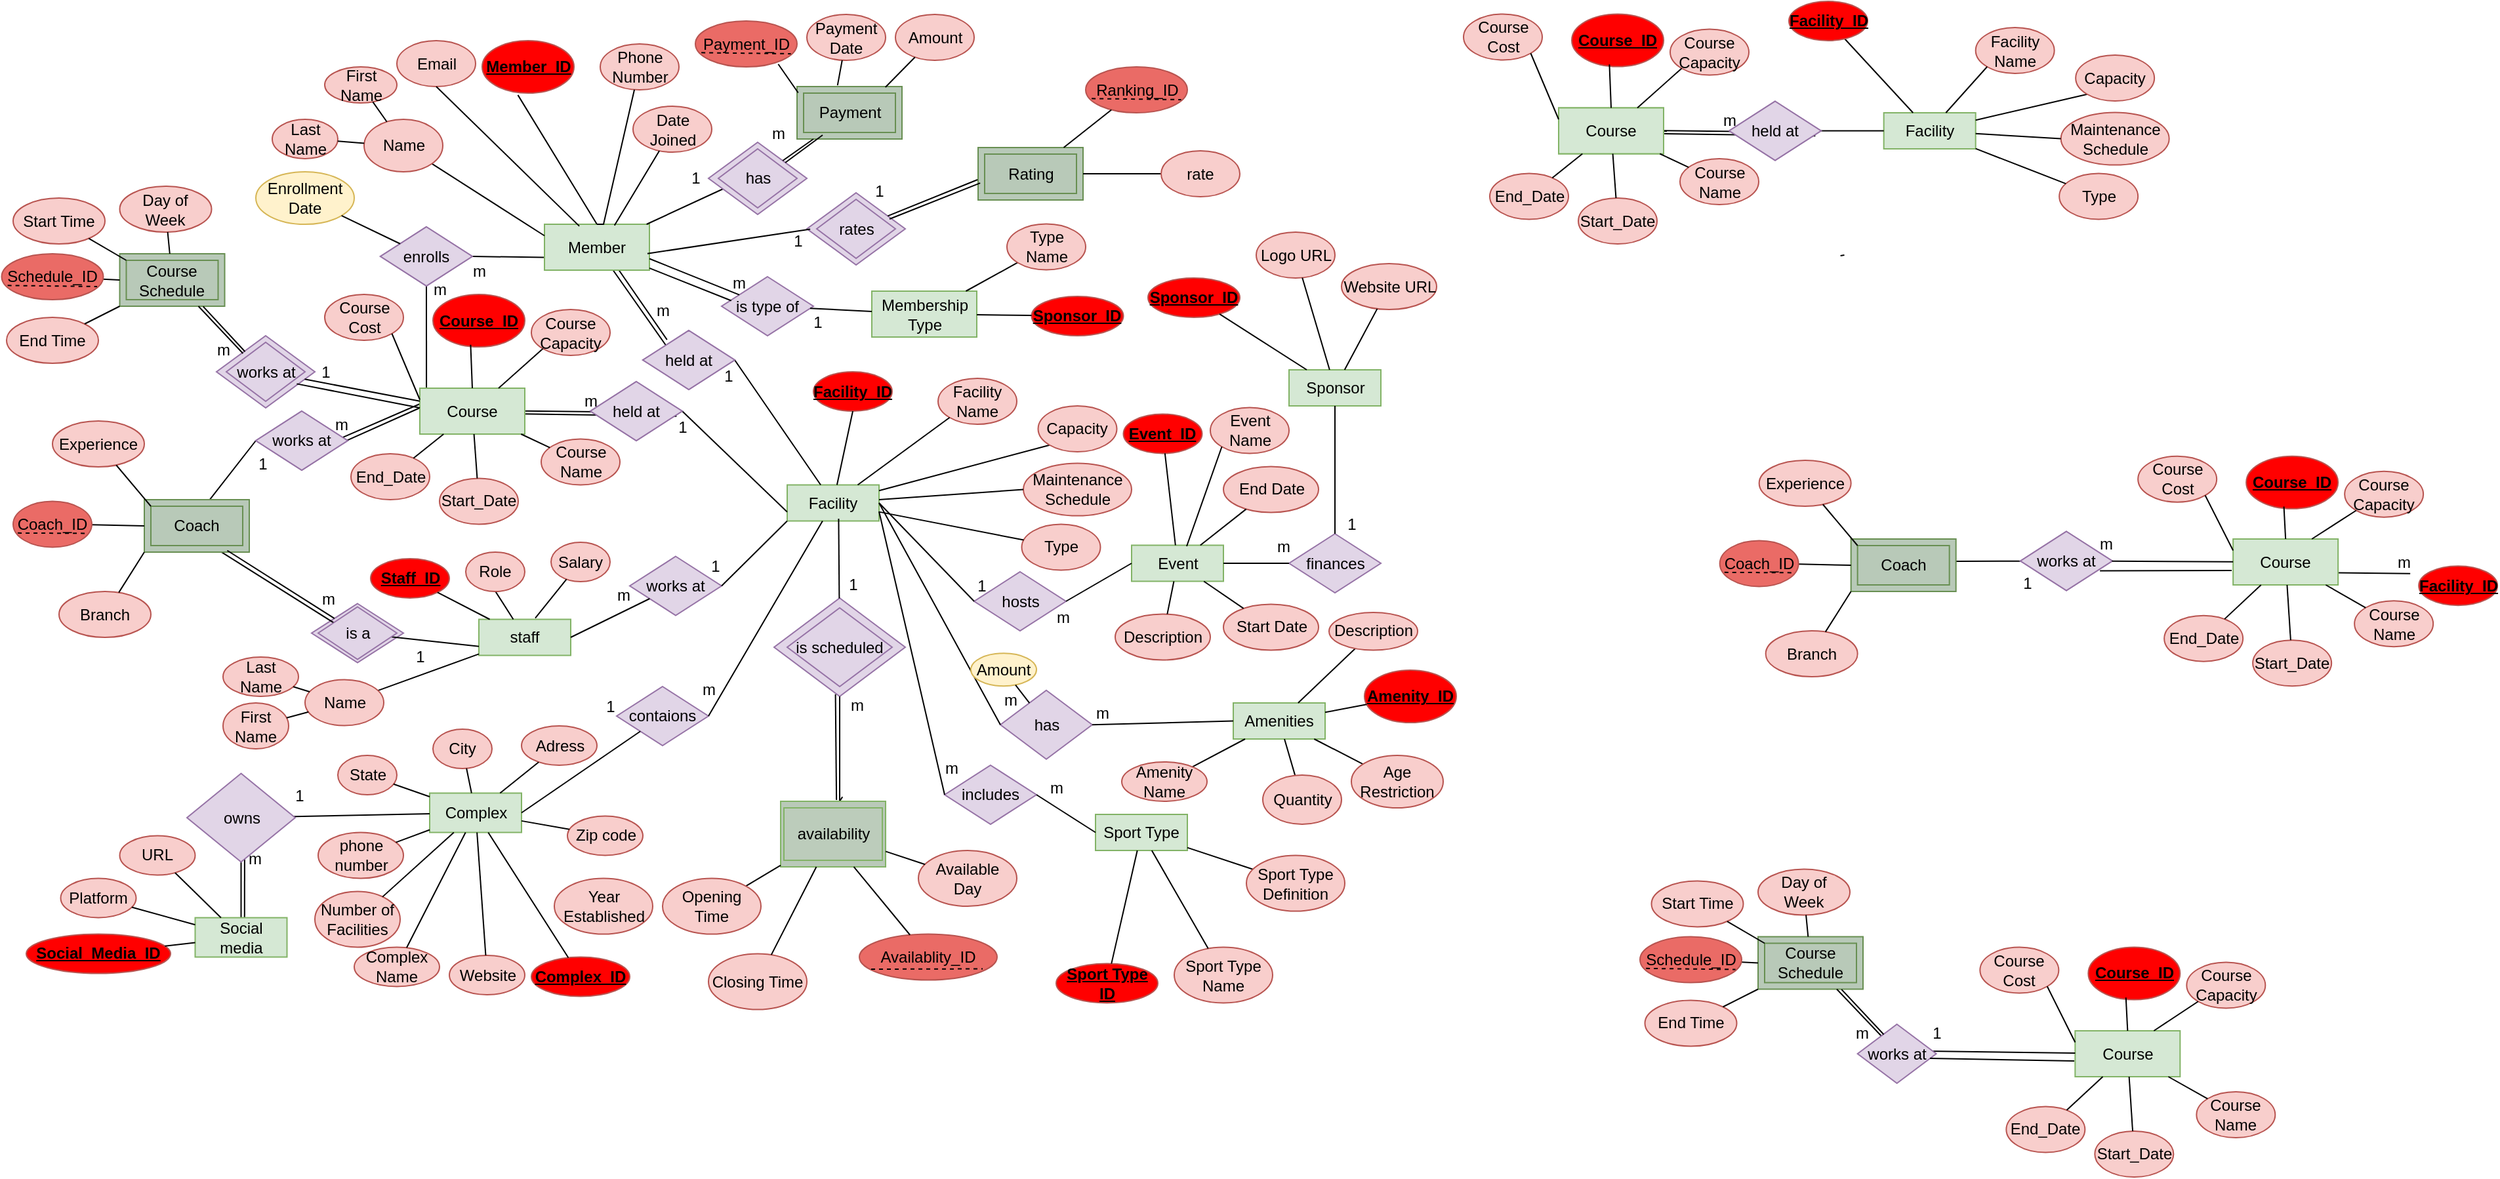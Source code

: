 <mxfile version="21.2.3" type="github">
  <diagram name="Page-1" id="PLng9I4rJ-9IpL7VwerK">
    <mxGraphModel dx="2666" dy="851" grid="1" gridSize="10" guides="1" tooltips="1" connect="1" arrows="1" fold="1" page="1" pageScale="1" pageWidth="850" pageHeight="1100" math="0" shadow="0">
      <root>
        <mxCell id="0" />
        <mxCell id="1" parent="0" />
        <mxCell id="hlcQiqIEzfI4XioGV9WH-1" value="Complex" style="rounded=0;whiteSpace=wrap;html=1;fillColor=#d5e8d4;strokeColor=#82b366;" parent="1" vertex="1">
          <mxGeometry x="97.5" y="673.75" width="70" height="30" as="geometry" />
        </mxCell>
        <mxCell id="hlcQiqIEzfI4XioGV9WH-3" value="Facility" style="rounded=0;whiteSpace=wrap;html=1;fillColor=#d5e8d4;strokeColor=#82b366;" parent="1" vertex="1">
          <mxGeometry x="370" y="438.75" width="70" height="27.5" as="geometry" />
        </mxCell>
        <mxCell id="hlcQiqIEzfI4XioGV9WH-5" value="contaions" style="rhombus;whiteSpace=wrap;html=1;fillColor=#e1d5e7;strokeColor=#9673a6;" parent="1" vertex="1">
          <mxGeometry x="240" y="592.5" width="70" height="45" as="geometry" />
        </mxCell>
        <mxCell id="hlcQiqIEzfI4XioGV9WH-12" value="" style="endArrow=none;html=1;rounded=0;exitX=1;exitY=0.5;exitDx=0;exitDy=0;" parent="1" source="hlcQiqIEzfI4XioGV9WH-1" target="hlcQiqIEzfI4XioGV9WH-5" edge="1">
          <mxGeometry width="50" height="50" relative="1" as="geometry">
            <mxPoint x="497.5" y="651.25" as="sourcePoint" />
            <mxPoint x="237.5" y="623.75" as="targetPoint" />
          </mxGeometry>
        </mxCell>
        <mxCell id="hlcQiqIEzfI4XioGV9WH-15" value="1" style="text;html=1;align=center;verticalAlign=middle;resizable=0;points=[];autosize=1;strokeColor=none;fillColor=none;" parent="1" vertex="1">
          <mxGeometry x="220" y="592.5" width="30" height="30" as="geometry" />
        </mxCell>
        <mxCell id="hlcQiqIEzfI4XioGV9WH-18" value="" style="endArrow=none;html=1;rounded=0;exitX=1;exitY=0.5;exitDx=0;exitDy=0;" parent="1" source="hlcQiqIEzfI4XioGV9WH-5" target="hlcQiqIEzfI4XioGV9WH-3" edge="1">
          <mxGeometry width="50" height="50" relative="1" as="geometry">
            <mxPoint x="255" y="310" as="sourcePoint" />
            <mxPoint x="305" y="260" as="targetPoint" />
          </mxGeometry>
        </mxCell>
        <mxCell id="hlcQiqIEzfI4XioGV9WH-19" value="m" style="text;html=1;align=center;verticalAlign=middle;resizable=0;points=[];autosize=1;strokeColor=none;fillColor=none;" parent="1" vertex="1">
          <mxGeometry x="295" y="580" width="30" height="30" as="geometry" />
        </mxCell>
        <mxCell id="hlcQiqIEzfI4XioGV9WH-25" value="m" style="text;html=1;align=center;verticalAlign=middle;resizable=0;points=[];autosize=1;strokeColor=none;fillColor=none;" parent="1" vertex="1">
          <mxGeometry x="-51.25" y="708.75" width="30" height="30" as="geometry" />
        </mxCell>
        <mxCell id="hlcQiqIEzfI4XioGV9WH-26" value="1" style="text;html=1;align=center;verticalAlign=middle;resizable=0;points=[];autosize=1;strokeColor=none;fillColor=none;" parent="1" vertex="1">
          <mxGeometry x="-17.5" y="661.25" width="30" height="30" as="geometry" />
        </mxCell>
        <mxCell id="hlcQiqIEzfI4XioGV9WH-27" value="" style="endArrow=none;html=1;rounded=0;" parent="1" source="hlcQiqIEzfI4XioGV9WH-1" target="hlcQiqIEzfI4XioGV9WH-54" edge="1">
          <mxGeometry width="50" height="50" relative="1" as="geometry">
            <mxPoint x="317.5" y="634.25" as="sourcePoint" />
            <mxPoint x="167.5" y="691.25" as="targetPoint" />
          </mxGeometry>
        </mxCell>
        <mxCell id="hlcQiqIEzfI4XioGV9WH-29" value="" style="endArrow=none;html=1;rounded=0;entryX=0.5;entryY=0;entryDx=0;entryDy=0;" parent="1" source="hlcQiqIEzfI4XioGV9WH-54" edge="1">
          <mxGeometry width="50" height="50" relative="1" as="geometry">
            <mxPoint x="-46.25" y="718.75" as="sourcePoint" />
            <mxPoint x="-46.25" y="768.75" as="targetPoint" />
          </mxGeometry>
        </mxCell>
        <mxCell id="hlcQiqIEzfI4XioGV9WH-33" value="" style="endArrow=none;html=1;rounded=0;entryX=0.533;entryY=0.019;entryDx=0;entryDy=0;entryPerimeter=0;exitX=0.53;exitY=0.984;exitDx=0;exitDy=0;exitPerimeter=0;" parent="1" edge="1">
          <mxGeometry width="50" height="50" relative="1" as="geometry">
            <mxPoint x="-43.55" y="717.79" as="sourcePoint" />
            <mxPoint x="-43.61" y="769.7" as="targetPoint" />
          </mxGeometry>
        </mxCell>
        <mxCell id="hlcQiqIEzfI4XioGV9WH-36" value="" style="rhombus;whiteSpace=wrap;html=1;fillColor=#e1d5e7;strokeColor=#9673a6;" parent="1" vertex="1">
          <mxGeometry x="360" y="525" width="100" height="75" as="geometry" />
        </mxCell>
        <mxCell id="hlcQiqIEzfI4XioGV9WH-37" value="" style="endArrow=none;html=1;rounded=0;exitX=0.468;exitY=0.979;exitDx=0;exitDy=0;exitPerimeter=0;entryX=0.532;entryY=-0.019;entryDx=0;entryDy=0;entryPerimeter=0;" parent="1" source="hlcQiqIEzfI4XioGV9WH-36" target="hlcQiqIEzfI4XioGV9WH-41" edge="1">
          <mxGeometry width="50" height="50" relative="1" as="geometry">
            <mxPoint x="404.69" y="600" as="sourcePoint" />
            <mxPoint x="405" y="680" as="targetPoint" />
          </mxGeometry>
        </mxCell>
        <mxCell id="hlcQiqIEzfI4XioGV9WH-39" value="" style="endArrow=none;html=1;rounded=0;entryX=0.589;entryY=-0.068;entryDx=0;entryDy=0;exitX=0.5;exitY=1;exitDx=0;exitDy=0;exitPerimeter=0;entryPerimeter=0;" parent="1" source="hlcQiqIEzfI4XioGV9WH-36" target="hlcQiqIEzfI4XioGV9WH-41" edge="1">
          <mxGeometry width="50" height="50" relative="1" as="geometry">
            <mxPoint x="415" y="600" as="sourcePoint" />
            <mxPoint x="414.69" y="675" as="targetPoint" />
            <Array as="points">
              <mxPoint x="410" y="680" />
            </Array>
          </mxGeometry>
        </mxCell>
        <mxCell id="hlcQiqIEzfI4XioGV9WH-41" value="" style="rounded=0;whiteSpace=wrap;html=1;fillColor=#B9C9B8;strokeColor=#82b366;" parent="1" vertex="1">
          <mxGeometry x="365" y="680" width="80" height="50" as="geometry" />
        </mxCell>
        <mxCell id="hlcQiqIEzfI4XioGV9WH-42" value="availability" style="rounded=0;whiteSpace=wrap;html=1;fillColor=#BCCCBB;strokeColor=#82b366;" parent="1" vertex="1">
          <mxGeometry x="367.5" y="685" width="75" height="40" as="geometry" />
        </mxCell>
        <mxCell id="hlcQiqIEzfI4XioGV9WH-50" value="" style="endArrow=none;html=1;rounded=0;exitX=0.56;exitY=0.935;exitDx=0;exitDy=0;exitPerimeter=0;" parent="1" source="hlcQiqIEzfI4XioGV9WH-3" target="hlcQiqIEzfI4XioGV9WH-36" edge="1">
          <mxGeometry width="50" height="50" relative="1" as="geometry">
            <mxPoint x="409" y="470" as="sourcePoint" />
            <mxPoint x="205" y="530" as="targetPoint" />
          </mxGeometry>
        </mxCell>
        <mxCell id="hlcQiqIEzfI4XioGV9WH-52" value="is scheduled" style="rhombus;whiteSpace=wrap;html=1;fillColor=#e1d5e7;strokeColor=#9673a6;" parent="1" vertex="1">
          <mxGeometry x="370" y="532.5" width="80" height="60" as="geometry" />
        </mxCell>
        <mxCell id="hlcQiqIEzfI4XioGV9WH-54" value="owns" style="rhombus;whiteSpace=wrap;html=1;fillColor=#e1d5e7;strokeColor=#9673a6;" parent="1" vertex="1">
          <mxGeometry x="-87.5" y="658.75" width="82.5" height="67.5" as="geometry" />
        </mxCell>
        <mxCell id="hlcQiqIEzfI4XioGV9WH-64" value="Sport Type" style="rounded=0;whiteSpace=wrap;html=1;fillColor=#d5e8d4;strokeColor=#82b366;" parent="1" vertex="1">
          <mxGeometry x="605" y="690" width="70" height="27.5" as="geometry" />
        </mxCell>
        <mxCell id="hlcQiqIEzfI4XioGV9WH-65" value="includes" style="rhombus;whiteSpace=wrap;html=1;fillColor=#e1d5e7;strokeColor=#9673a6;" parent="1" vertex="1">
          <mxGeometry x="490" y="652.5" width="70" height="45" as="geometry" />
        </mxCell>
        <mxCell id="hlcQiqIEzfI4XioGV9WH-66" value="" style="endArrow=none;html=1;rounded=0;exitX=1;exitY=0.75;exitDx=0;exitDy=0;entryX=0;entryY=0.5;entryDx=0;entryDy=0;" parent="1" target="hlcQiqIEzfI4XioGV9WH-65" edge="1">
          <mxGeometry width="50" height="50" relative="1" as="geometry">
            <mxPoint x="440" y="459" as="sourcePoint" />
            <mxPoint x="790" y="460" as="targetPoint" />
          </mxGeometry>
        </mxCell>
        <mxCell id="hlcQiqIEzfI4XioGV9WH-67" value="m" style="text;html=1;align=center;verticalAlign=middle;resizable=0;points=[];autosize=1;strokeColor=none;fillColor=none;" parent="1" vertex="1">
          <mxGeometry x="480" y="640" width="30" height="30" as="geometry" />
        </mxCell>
        <mxCell id="hlcQiqIEzfI4XioGV9WH-68" value="" style="endArrow=none;html=1;rounded=0;exitX=1;exitY=0.5;exitDx=0;exitDy=0;entryX=0;entryY=0.5;entryDx=0;entryDy=0;" parent="1" source="hlcQiqIEzfI4XioGV9WH-65" target="hlcQiqIEzfI4XioGV9WH-64" edge="1">
          <mxGeometry width="50" height="50" relative="1" as="geometry">
            <mxPoint x="500" y="497.5" as="sourcePoint" />
            <mxPoint x="550" y="447.5" as="targetPoint" />
          </mxGeometry>
        </mxCell>
        <mxCell id="hlcQiqIEzfI4XioGV9WH-69" value="m" style="text;html=1;align=center;verticalAlign=middle;resizable=0;points=[];autosize=1;strokeColor=none;fillColor=none;" parent="1" vertex="1">
          <mxGeometry x="560" y="655" width="30" height="30" as="geometry" />
        </mxCell>
        <mxCell id="hlcQiqIEzfI4XioGV9WH-70" value="Amenities" style="rounded=0;whiteSpace=wrap;html=1;fillColor=#d5e8d4;strokeColor=#82b366;" parent="1" vertex="1">
          <mxGeometry x="710" y="605" width="70" height="27.5" as="geometry" />
        </mxCell>
        <mxCell id="hlcQiqIEzfI4XioGV9WH-71" value="has" style="rhombus;whiteSpace=wrap;html=1;fillColor=#e1d5e7;strokeColor=#9673a6;" parent="1" vertex="1">
          <mxGeometry x="532.5" y="595.37" width="70" height="52.5" as="geometry" />
        </mxCell>
        <mxCell id="hlcQiqIEzfI4XioGV9WH-72" value="" style="endArrow=none;html=1;rounded=0;entryX=0;entryY=0.5;entryDx=0;entryDy=0;exitX=1;exitY=0.5;exitDx=0;exitDy=0;" parent="1" source="hlcQiqIEzfI4XioGV9WH-3" target="hlcQiqIEzfI4XioGV9WH-71" edge="1">
          <mxGeometry width="50" height="50" relative="1" as="geometry">
            <mxPoint x="420" y="535.09" as="sourcePoint" />
            <mxPoint x="872.5" y="392.5" as="targetPoint" />
          </mxGeometry>
        </mxCell>
        <mxCell id="hlcQiqIEzfI4XioGV9WH-73" value="m" style="text;html=1;align=center;verticalAlign=middle;resizable=0;points=[];autosize=1;strokeColor=none;fillColor=none;" parent="1" vertex="1">
          <mxGeometry x="525" y="587.87" width="30" height="30" as="geometry" />
        </mxCell>
        <mxCell id="hlcQiqIEzfI4XioGV9WH-74" value="" style="endArrow=none;html=1;rounded=0;exitX=1;exitY=0.5;exitDx=0;exitDy=0;entryX=0;entryY=0.5;entryDx=0;entryDy=0;" parent="1" source="hlcQiqIEzfI4XioGV9WH-71" target="hlcQiqIEzfI4XioGV9WH-70" edge="1">
          <mxGeometry width="50" height="50" relative="1" as="geometry">
            <mxPoint x="582.5" y="430" as="sourcePoint" />
            <mxPoint x="632.5" y="380" as="targetPoint" />
          </mxGeometry>
        </mxCell>
        <mxCell id="hlcQiqIEzfI4XioGV9WH-75" value="m" style="text;html=1;align=center;verticalAlign=middle;resizable=0;points=[];autosize=1;strokeColor=none;fillColor=none;" parent="1" vertex="1">
          <mxGeometry x="595" y="597.87" width="30" height="30" as="geometry" />
        </mxCell>
        <mxCell id="hlcQiqIEzfI4XioGV9WH-76" value="Event" style="rounded=0;whiteSpace=wrap;html=1;fillColor=#d5e8d4;strokeColor=#82b366;" parent="1" vertex="1">
          <mxGeometry x="632.5" y="484.75" width="70" height="27.5" as="geometry" />
        </mxCell>
        <mxCell id="hlcQiqIEzfI4XioGV9WH-77" value="hosts" style="rhombus;whiteSpace=wrap;html=1;fillColor=#e1d5e7;strokeColor=#9673a6;" parent="1" vertex="1">
          <mxGeometry x="512.5" y="505" width="70" height="45" as="geometry" />
        </mxCell>
        <mxCell id="hlcQiqIEzfI4XioGV9WH-78" value="" style="endArrow=none;html=1;rounded=0;exitX=1;exitY=0.5;exitDx=0;exitDy=0;entryX=0;entryY=0.5;entryDx=0;entryDy=0;" parent="1" source="hlcQiqIEzfI4XioGV9WH-3" target="hlcQiqIEzfI4XioGV9WH-77" edge="1">
          <mxGeometry width="50" height="50" relative="1" as="geometry">
            <mxPoint x="425" y="521.5" as="sourcePoint" />
            <mxPoint x="815" y="280" as="targetPoint" />
          </mxGeometry>
        </mxCell>
        <mxCell id="hlcQiqIEzfI4XioGV9WH-79" value="1" style="text;html=1;align=center;verticalAlign=middle;resizable=0;points=[];autosize=1;strokeColor=none;fillColor=none;" parent="1" vertex="1">
          <mxGeometry x="502.5" y="501.25" width="30" height="30" as="geometry" />
        </mxCell>
        <mxCell id="hlcQiqIEzfI4XioGV9WH-80" value="" style="endArrow=none;html=1;rounded=0;exitX=1;exitY=0.5;exitDx=0;exitDy=0;entryX=0;entryY=0.5;entryDx=0;entryDy=0;" parent="1" source="hlcQiqIEzfI4XioGV9WH-77" target="hlcQiqIEzfI4XioGV9WH-76" edge="1">
          <mxGeometry width="50" height="50" relative="1" as="geometry">
            <mxPoint x="525" y="317.5" as="sourcePoint" />
            <mxPoint x="575" y="267.5" as="targetPoint" />
          </mxGeometry>
        </mxCell>
        <mxCell id="hlcQiqIEzfI4XioGV9WH-81" value="m" style="text;html=1;align=center;verticalAlign=middle;resizable=0;points=[];autosize=1;strokeColor=none;fillColor=none;" parent="1" vertex="1">
          <mxGeometry x="565" y="525" width="30" height="30" as="geometry" />
        </mxCell>
        <mxCell id="hlcQiqIEzfI4XioGV9WH-83" value="Sponsor" style="rounded=0;whiteSpace=wrap;html=1;fillColor=#d5e8d4;strokeColor=#82b366;" parent="1" vertex="1">
          <mxGeometry x="752.5" y="351" width="70" height="27.5" as="geometry" />
        </mxCell>
        <mxCell id="hlcQiqIEzfI4XioGV9WH-84" value="finances" style="rhombus;whiteSpace=wrap;html=1;fillColor=#e1d5e7;strokeColor=#9673a6;" parent="1" vertex="1">
          <mxGeometry x="752.5" y="476" width="70" height="45" as="geometry" />
        </mxCell>
        <mxCell id="hlcQiqIEzfI4XioGV9WH-85" value="" style="endArrow=none;html=1;rounded=0;exitX=1;exitY=0.5;exitDx=0;exitDy=0;entryX=0;entryY=0.5;entryDx=0;entryDy=0;" parent="1" source="hlcQiqIEzfI4XioGV9WH-76" target="hlcQiqIEzfI4XioGV9WH-84" edge="1">
          <mxGeometry width="50" height="50" relative="1" as="geometry">
            <mxPoint x="617.5" y="579.75" as="sourcePoint" />
            <mxPoint x="1022.5" y="376" as="targetPoint" />
          </mxGeometry>
        </mxCell>
        <mxCell id="hlcQiqIEzfI4XioGV9WH-86" value="m" style="text;html=1;align=center;verticalAlign=middle;resizable=0;points=[];autosize=1;strokeColor=none;fillColor=none;" parent="1" vertex="1">
          <mxGeometry x="732.5" y="471" width="30" height="30" as="geometry" />
        </mxCell>
        <mxCell id="hlcQiqIEzfI4XioGV9WH-87" value="" style="endArrow=none;html=1;rounded=0;" parent="1" source="hlcQiqIEzfI4XioGV9WH-84" target="hlcQiqIEzfI4XioGV9WH-83" edge="1">
          <mxGeometry width="50" height="50" relative="1" as="geometry">
            <mxPoint x="765" y="413.5" as="sourcePoint" />
            <mxPoint x="815" y="363.5" as="targetPoint" />
          </mxGeometry>
        </mxCell>
        <mxCell id="hlcQiqIEzfI4XioGV9WH-88" value="1" style="text;html=1;align=center;verticalAlign=middle;resizable=0;points=[];autosize=1;strokeColor=none;fillColor=none;" parent="1" vertex="1">
          <mxGeometry x="785" y="453.5" width="30" height="30" as="geometry" />
        </mxCell>
        <mxCell id="hlcQiqIEzfI4XioGV9WH-89" value="staff" style="rounded=0;whiteSpace=wrap;html=1;fillColor=#d5e8d4;strokeColor=#82b366;" parent="1" vertex="1">
          <mxGeometry x="135" y="541.25" width="70" height="27.5" as="geometry" />
        </mxCell>
        <mxCell id="hlcQiqIEzfI4XioGV9WH-90" value="works at" style="rhombus;whiteSpace=wrap;html=1;fillColor=#e1d5e7;strokeColor=#9673a6;" parent="1" vertex="1">
          <mxGeometry x="250" y="493.25" width="70" height="45" as="geometry" />
        </mxCell>
        <mxCell id="hlcQiqIEzfI4XioGV9WH-91" value="" style="endArrow=none;html=1;rounded=0;exitX=0;exitY=1;exitDx=0;exitDy=0;entryX=1;entryY=0.5;entryDx=0;entryDy=0;" parent="1" source="hlcQiqIEzfI4XioGV9WH-3" target="hlcQiqIEzfI4XioGV9WH-90" edge="1">
          <mxGeometry width="50" height="50" relative="1" as="geometry">
            <mxPoint x="90" y="226.5" as="sourcePoint" />
            <mxPoint x="440" y="227.5" as="targetPoint" />
          </mxGeometry>
        </mxCell>
        <mxCell id="hlcQiqIEzfI4XioGV9WH-92" value="m" style="text;html=1;align=center;verticalAlign=middle;resizable=0;points=[];autosize=1;strokeColor=none;fillColor=none;" parent="1" vertex="1">
          <mxGeometry x="230" y="508.25" width="30" height="30" as="geometry" />
        </mxCell>
        <mxCell id="hlcQiqIEzfI4XioGV9WH-94" value="1" style="text;html=1;align=center;verticalAlign=middle;resizable=0;points=[];autosize=1;strokeColor=none;fillColor=none;" parent="1" vertex="1">
          <mxGeometry x="300" y="486.25" width="30" height="30" as="geometry" />
        </mxCell>
        <mxCell id="hlcQiqIEzfI4XioGV9WH-95" value="" style="endArrow=none;html=1;rounded=0;entryX=1;entryY=0.5;entryDx=0;entryDy=0;" parent="1" source="hlcQiqIEzfI4XioGV9WH-90" target="hlcQiqIEzfI4XioGV9WH-89" edge="1">
          <mxGeometry width="50" height="50" relative="1" as="geometry">
            <mxPoint x="232.5" y="513.25" as="sourcePoint" />
            <mxPoint x="107.5" y="502" as="targetPoint" />
          </mxGeometry>
        </mxCell>
        <mxCell id="hlcQiqIEzfI4XioGV9WH-98" value="held at" style="rhombus;whiteSpace=wrap;html=1;fillColor=#e1d5e7;strokeColor=#9673a6;" parent="1" vertex="1">
          <mxGeometry x="220" y="360" width="70" height="45" as="geometry" />
        </mxCell>
        <mxCell id="hlcQiqIEzfI4XioGV9WH-99" value="" style="endArrow=none;html=1;rounded=0;exitX=0;exitY=0.75;exitDx=0;exitDy=0;entryX=1;entryY=0.5;entryDx=0;entryDy=0;" parent="1" source="hlcQiqIEzfI4XioGV9WH-3" target="hlcQiqIEzfI4XioGV9WH-98" edge="1">
          <mxGeometry width="50" height="50" relative="1" as="geometry">
            <mxPoint x="370" y="399.75" as="sourcePoint" />
            <mxPoint x="440" y="161.25" as="targetPoint" />
          </mxGeometry>
        </mxCell>
        <mxCell id="hlcQiqIEzfI4XioGV9WH-100" value="m" style="text;html=1;align=center;verticalAlign=middle;resizable=0;points=[];autosize=1;strokeColor=none;fillColor=none;" parent="1" vertex="1">
          <mxGeometry x="205" y="360" width="30" height="30" as="geometry" />
        </mxCell>
        <mxCell id="hlcQiqIEzfI4XioGV9WH-101" value="1" style="text;html=1;align=center;verticalAlign=middle;resizable=0;points=[];autosize=1;strokeColor=none;fillColor=none;" parent="1" vertex="1">
          <mxGeometry x="275" y="380" width="30" height="30" as="geometry" />
        </mxCell>
        <mxCell id="hlcQiqIEzfI4XioGV9WH-102" value="" style="endArrow=none;html=1;rounded=0;exitX=0.078;exitY=0.512;exitDx=0;exitDy=0;exitPerimeter=0;entryX=0.994;entryY=0.559;entryDx=0;entryDy=0;entryPerimeter=0;" parent="1" source="hlcQiqIEzfI4XioGV9WH-112" edge="1">
          <mxGeometry width="50" height="50" relative="1" as="geometry">
            <mxPoint x="150" y="198.75" as="sourcePoint" />
            <mxPoint x="169.52" y="382.36" as="targetPoint" />
          </mxGeometry>
        </mxCell>
        <mxCell id="hlcQiqIEzfI4XioGV9WH-104" value="works at" style="rhombus;whiteSpace=wrap;html=1;fillColor=#e1d5e7;strokeColor=#9673a6;" parent="1" vertex="1">
          <mxGeometry x="-35" y="382.5" width="70" height="45" as="geometry" />
        </mxCell>
        <mxCell id="hlcQiqIEzfI4XioGV9WH-105" value="" style="endArrow=none;html=1;rounded=0;exitX=0;exitY=0.5;exitDx=0;exitDy=0;entryX=0.921;entryY=0.546;entryDx=0;entryDy=0;entryPerimeter=0;" parent="1" target="hlcQiqIEzfI4XioGV9WH-104" edge="1">
          <mxGeometry width="50" height="50" relative="1" as="geometry">
            <mxPoint x="90" y="380" as="sourcePoint" />
            <mxPoint x="315" y="31.25" as="targetPoint" />
          </mxGeometry>
        </mxCell>
        <mxCell id="hlcQiqIEzfI4XioGV9WH-108" value="" style="endArrow=none;html=1;rounded=0;exitX=0;exitY=0.5;exitDx=0;exitDy=0;entryX=0.5;entryY=0;entryDx=0;entryDy=0;" parent="1" source="hlcQiqIEzfI4XioGV9WH-126" edge="1">
          <mxGeometry width="50" height="50" relative="1" as="geometry">
            <mxPoint x="25" y="68.75" as="sourcePoint" />
            <mxPoint x="-75" y="456.25" as="targetPoint" />
          </mxGeometry>
        </mxCell>
        <mxCell id="hlcQiqIEzfI4XioGV9WH-111" value="" style="endArrow=none;html=1;rounded=0;entryX=0.984;entryY=0.617;entryDx=0;entryDy=0;entryPerimeter=0;exitX=0.938;exitY=0.585;exitDx=0;exitDy=0;exitPerimeter=0;" parent="1" source="hlcQiqIEzfI4XioGV9WH-112" edge="1">
          <mxGeometry width="50" height="50" relative="1" as="geometry">
            <mxPoint x="230" y="390" as="sourcePoint" />
            <mxPoint x="168.72" y="384.68" as="targetPoint" />
          </mxGeometry>
        </mxCell>
        <mxCell id="hlcQiqIEzfI4XioGV9WH-112" value="held at" style="rhombus;whiteSpace=wrap;html=1;fillColor=#e1d5e7;strokeColor=#9673a6;" parent="1" vertex="1">
          <mxGeometry x="220" y="360" width="70" height="45" as="geometry" />
        </mxCell>
        <mxCell id="hlcQiqIEzfI4XioGV9WH-123" value="" style="endArrow=none;html=1;rounded=0;exitX=0.029;exitY=0.4;exitDx=0;exitDy=0;entryX=0.924;entryY=0.46;entryDx=0;entryDy=0;entryPerimeter=0;exitPerimeter=0;" parent="1" target="hlcQiqIEzfI4XioGV9WH-104" edge="1">
          <mxGeometry width="50" height="50" relative="1" as="geometry">
            <mxPoint x="92.32" y="376.0" as="sourcePoint" />
            <mxPoint x="30" y="360" as="targetPoint" />
          </mxGeometry>
        </mxCell>
        <mxCell id="hlcQiqIEzfI4XioGV9WH-126" value="works at" style="rhombus;whiteSpace=wrap;html=1;fillColor=#e1d5e7;strokeColor=#9673a6;" parent="1" vertex="1">
          <mxGeometry x="-35" y="382.5" width="70" height="45" as="geometry" />
        </mxCell>
        <mxCell id="hlcQiqIEzfI4XioGV9WH-127" value="is a" style="rhombus;whiteSpace=wrap;html=1;fillColor=#e1d5e7;strokeColor=#9673a6;" parent="1" vertex="1">
          <mxGeometry x="7.5" y="529.25" width="70" height="45" as="geometry" />
        </mxCell>
        <mxCell id="hlcQiqIEzfI4XioGV9WH-133" value="1" style="text;html=1;align=center;verticalAlign=middle;resizable=0;points=[];autosize=1;strokeColor=none;fillColor=none;" parent="1" vertex="1">
          <mxGeometry x="-45" y="407.5" width="30" height="30" as="geometry" />
        </mxCell>
        <mxCell id="hlcQiqIEzfI4XioGV9WH-135" value="m" style="text;html=1;align=center;verticalAlign=middle;resizable=0;points=[];autosize=1;strokeColor=none;fillColor=none;" parent="1" vertex="1">
          <mxGeometry x="15" y="377.5" width="30" height="30" as="geometry" />
        </mxCell>
        <mxCell id="hlcQiqIEzfI4XioGV9WH-136" value="1" style="text;html=1;align=center;verticalAlign=middle;resizable=0;points=[];autosize=1;strokeColor=none;fillColor=none;" parent="1" vertex="1">
          <mxGeometry x="75" y="555" width="30" height="30" as="geometry" />
        </mxCell>
        <mxCell id="hlcQiqIEzfI4XioGV9WH-137" value="m" style="text;html=1;align=center;verticalAlign=middle;resizable=0;points=[];autosize=1;strokeColor=none;fillColor=none;" parent="1" vertex="1">
          <mxGeometry x="5" y="511.25" width="30" height="30" as="geometry" />
        </mxCell>
        <mxCell id="hlcQiqIEzfI4XioGV9WH-138" value="" style="endArrow=none;html=1;rounded=0;exitX=0.625;exitY=0.706;exitDx=0;exitDy=0;entryX=0.586;entryY=1.049;entryDx=0;entryDy=0;entryPerimeter=0;exitPerimeter=0;" parent="1" source="hlcQiqIEzfI4XioGV9WH-147" edge="1">
          <mxGeometry width="50" height="50" relative="1" as="geometry">
            <mxPoint x="-20" y="398" as="sourcePoint" />
            <mxPoint x="-68.98" y="485.097" as="targetPoint" />
          </mxGeometry>
        </mxCell>
        <mxCell id="hlcQiqIEzfI4XioGV9WH-139" value="" style="endArrow=none;html=1;rounded=0;exitX=0;exitY=0.75;exitDx=0;exitDy=0;" parent="1" source="hlcQiqIEzfI4XioGV9WH-89" target="hlcQiqIEzfI4XioGV9WH-147" edge="1">
          <mxGeometry width="50" height="50" relative="1" as="geometry">
            <mxPoint x="35" y="594.25" as="sourcePoint" />
            <mxPoint x="-14" y="566.25" as="targetPoint" />
          </mxGeometry>
        </mxCell>
        <mxCell id="hlcQiqIEzfI4XioGV9WH-140" value="Social media" style="rounded=0;whiteSpace=wrap;html=1;fillColor=#d5e8d4;strokeColor=#82b366;" parent="1" vertex="1">
          <mxGeometry x="-81.25" y="768.75" width="70" height="30" as="geometry" />
        </mxCell>
        <mxCell id="hlcQiqIEzfI4XioGV9WH-143" value="Courses" style="rounded=0;whiteSpace=wrap;html=1;fillColor=#B8C9B8;strokeColor=#688F52;" parent="1" vertex="1">
          <mxGeometry x="-120" y="450" width="80" height="40" as="geometry" />
        </mxCell>
        <mxCell id="hlcQiqIEzfI4XioGV9WH-144" value="Coach" style="rounded=0;whiteSpace=wrap;html=1;fillColor=#B8C9B8;strokeColor=#688F52;" parent="1" vertex="1">
          <mxGeometry x="-115" y="455" width="70" height="30" as="geometry" />
        </mxCell>
        <mxCell id="hlcQiqIEzfI4XioGV9WH-145" value="Course" style="rounded=0;whiteSpace=wrap;html=1;fillColor=#d5e8d4;strokeColor=#82b366;" parent="1" vertex="1">
          <mxGeometry x="90" y="365" width="80" height="35" as="geometry" />
        </mxCell>
        <mxCell id="hlcQiqIEzfI4XioGV9WH-146" value="" style="endArrow=none;html=1;rounded=0;entryX=0.79;entryY=0.969;entryDx=0;entryDy=0;entryPerimeter=0;" parent="1" source="hlcQiqIEzfI4XioGV9WH-127" target="hlcQiqIEzfI4XioGV9WH-143" edge="1">
          <mxGeometry width="50" height="50" relative="1" as="geometry">
            <mxPoint x="-10" y="520" as="sourcePoint" />
            <mxPoint x="-55" y="490" as="targetPoint" />
          </mxGeometry>
        </mxCell>
        <mxCell id="hlcQiqIEzfI4XioGV9WH-147" value="is a" style="rhombus;whiteSpace=wrap;html=1;fillColor=#e1d5e7;strokeColor=#9673a6;" parent="1" vertex="1">
          <mxGeometry x="12.5" y="531.75" width="60" height="40" as="geometry" />
        </mxCell>
        <mxCell id="hlcQiqIEzfI4XioGV9WH-148" value="held at" style="rhombus;whiteSpace=wrap;html=1;fillColor=#e1d5e7;strokeColor=#9673a6;" parent="1" vertex="1">
          <mxGeometry x="260" y="321" width="70" height="45" as="geometry" />
        </mxCell>
        <mxCell id="hlcQiqIEzfI4XioGV9WH-149" value="" style="endArrow=none;html=1;rounded=0;entryX=1;entryY=0.5;entryDx=0;entryDy=0;" parent="1" source="hlcQiqIEzfI4XioGV9WH-3" target="hlcQiqIEzfI4XioGV9WH-148" edge="1">
          <mxGeometry width="50" height="50" relative="1" as="geometry">
            <mxPoint x="425" y="390" as="sourcePoint" />
            <mxPoint x="495" y="92.25" as="targetPoint" />
          </mxGeometry>
        </mxCell>
        <mxCell id="hlcQiqIEzfI4XioGV9WH-151" value="1" style="text;html=1;align=center;verticalAlign=middle;resizable=0;points=[];autosize=1;strokeColor=none;fillColor=none;" parent="1" vertex="1">
          <mxGeometry x="310" y="341" width="30" height="30" as="geometry" />
        </mxCell>
        <mxCell id="hlcQiqIEzfI4XioGV9WH-152" value="" style="endArrow=none;html=1;rounded=0;exitX=0.263;exitY=0.157;exitDx=0;exitDy=0;exitPerimeter=0;entryX=0.691;entryY=0.939;entryDx=0;entryDy=0;entryPerimeter=0;" parent="1" source="hlcQiqIEzfI4XioGV9WH-154" target="hlcQiqIEzfI4XioGV9WH-175" edge="1">
          <mxGeometry width="50" height="50" relative="1" as="geometry">
            <mxPoint x="205" y="129.75" as="sourcePoint" />
            <mxPoint x="224.52" y="313.36" as="targetPoint" />
          </mxGeometry>
        </mxCell>
        <mxCell id="hlcQiqIEzfI4XioGV9WH-153" value="" style="endArrow=none;html=1;rounded=0;exitX=0;exitY=0;exitDx=0;exitDy=0;" parent="1" source="hlcQiqIEzfI4XioGV9WH-154" target="hlcQiqIEzfI4XioGV9WH-175" edge="1">
          <mxGeometry width="50" height="50" relative="1" as="geometry">
            <mxPoint x="285" y="321" as="sourcePoint" />
            <mxPoint x="223.72" y="315.68" as="targetPoint" />
          </mxGeometry>
        </mxCell>
        <mxCell id="hlcQiqIEzfI4XioGV9WH-154" value="held at" style="rhombus;whiteSpace=wrap;html=1;fillColor=#e1d5e7;strokeColor=#9673a6;" parent="1" vertex="1">
          <mxGeometry x="260" y="321" width="70" height="45" as="geometry" />
        </mxCell>
        <mxCell id="hlcQiqIEzfI4XioGV9WH-155" value="Member" style="rounded=0;whiteSpace=wrap;html=1;fillColor=#d5e8d4;strokeColor=#82b366;" parent="1" vertex="1">
          <mxGeometry x="185" y="240" width="80" height="35" as="geometry" />
        </mxCell>
        <mxCell id="hlcQiqIEzfI4XioGV9WH-157" value="held at" style="rhombus;whiteSpace=wrap;html=1;fillColor=#e1d5e7;strokeColor=#9673a6;" parent="1" vertex="1">
          <mxGeometry x="60" y="242" width="70" height="45" as="geometry" />
        </mxCell>
        <mxCell id="hlcQiqIEzfI4XioGV9WH-158" value="" style="endArrow=none;html=1;rounded=0;exitX=0.813;exitY=0.75;exitDx=0;exitDy=0;entryX=1;entryY=0.5;entryDx=0;entryDy=0;exitPerimeter=0;" parent="1" source="hlcQiqIEzfI4XioGV9WH-155" target="hlcQiqIEzfI4XioGV9WH-157" edge="1">
          <mxGeometry width="50" height="50" relative="1" as="geometry">
            <mxPoint x="210" y="341" as="sourcePoint" />
            <mxPoint x="280" y="43.25" as="targetPoint" />
          </mxGeometry>
        </mxCell>
        <mxCell id="hlcQiqIEzfI4XioGV9WH-160" value="m" style="text;html=1;align=center;verticalAlign=middle;resizable=0;points=[];autosize=1;strokeColor=none;fillColor=none;" parent="1" vertex="1">
          <mxGeometry x="90" y="275" width="30" height="30" as="geometry" />
        </mxCell>
        <mxCell id="hlcQiqIEzfI4XioGV9WH-162" value="" style="endArrow=none;html=1;rounded=0;exitX=0.5;exitY=1;exitDx=0;exitDy=0;entryX=0.063;entryY=0.714;entryDx=0;entryDy=0;entryPerimeter=0;" parent="1" source="hlcQiqIEzfI4XioGV9WH-163" target="hlcQiqIEzfI4XioGV9WH-145" edge="1">
          <mxGeometry width="50" height="50" relative="1" as="geometry">
            <mxPoint x="70.93" y="307.76" as="sourcePoint" />
            <mxPoint x="90" y="360" as="targetPoint" />
          </mxGeometry>
        </mxCell>
        <mxCell id="hlcQiqIEzfI4XioGV9WH-163" value="enrolls" style="rhombus;whiteSpace=wrap;html=1;fillColor=#e1d5e7;strokeColor=#9673a6;" parent="1" vertex="1">
          <mxGeometry x="60" y="242" width="70" height="45" as="geometry" />
        </mxCell>
        <mxCell id="hlcQiqIEzfI4XioGV9WH-173" value="Course" style="rounded=0;whiteSpace=wrap;html=1;fillColor=#d5e8d4;strokeColor=#82b366;" parent="1" vertex="1">
          <mxGeometry x="90" y="365" width="80" height="35" as="geometry" />
        </mxCell>
        <mxCell id="hlcQiqIEzfI4XioGV9WH-174" value="m" style="text;html=1;align=center;verticalAlign=middle;resizable=0;points=[];autosize=1;strokeColor=none;fillColor=none;" parent="1" vertex="1">
          <mxGeometry x="120" y="261" width="30" height="30" as="geometry" />
        </mxCell>
        <mxCell id="hlcQiqIEzfI4XioGV9WH-175" value="Member" style="rounded=0;whiteSpace=wrap;html=1;fillColor=#d5e8d4;strokeColor=#82b366;" parent="1" vertex="1">
          <mxGeometry x="185" y="240" width="80" height="35" as="geometry" />
        </mxCell>
        <mxCell id="LpjfnR9nURVxCJBzHhJD-1" value="Facility_ID" style="ellipse;whiteSpace=wrap;html=1;fillColor=#FF0000;strokeColor=#B85450;fontStyle=5" parent="1" vertex="1">
          <mxGeometry x="390" y="352.5" width="60" height="30" as="geometry" />
        </mxCell>
        <mxCell id="LpjfnR9nURVxCJBzHhJD-7" value="Facility Name" style="ellipse;whiteSpace=wrap;html=1;fillColor=#f8cecc;strokeColor=#b85450;fontStyle=0" parent="1" vertex="1">
          <mxGeometry x="485" y="357.5" width="60" height="35" as="geometry" />
        </mxCell>
        <mxCell id="LpjfnR9nURVxCJBzHhJD-9" value="" style="endArrow=none;html=1;rounded=0;entryX=0.5;entryY=1;entryDx=0;entryDy=0;" parent="1" source="hlcQiqIEzfI4XioGV9WH-3" target="LpjfnR9nURVxCJBzHhJD-1" edge="1">
          <mxGeometry width="50" height="50" relative="1" as="geometry">
            <mxPoint x="300" y="570" as="sourcePoint" />
            <mxPoint x="350" y="520" as="targetPoint" />
          </mxGeometry>
        </mxCell>
        <mxCell id="LpjfnR9nURVxCJBzHhJD-10" value="" style="endArrow=none;html=1;rounded=0;entryX=0;entryY=1;entryDx=0;entryDy=0;" parent="1" source="hlcQiqIEzfI4XioGV9WH-3" target="LpjfnR9nURVxCJBzHhJD-7" edge="1">
          <mxGeometry width="50" height="50" relative="1" as="geometry">
            <mxPoint x="406.5" y="429.5" as="sourcePoint" />
            <mxPoint x="413.5" y="380.5" as="targetPoint" />
          </mxGeometry>
        </mxCell>
        <mxCell id="LpjfnR9nURVxCJBzHhJD-11" value="" style="endArrow=none;html=1;rounded=0;entryX=0;entryY=1;entryDx=0;entryDy=0;" parent="1" source="hlcQiqIEzfI4XioGV9WH-3" target="LpjfnR9nURVxCJBzHhJD-12" edge="1">
          <mxGeometry width="50" height="50" relative="1" as="geometry">
            <mxPoint x="408" y="447" as="sourcePoint" />
            <mxPoint x="448" y="365" as="targetPoint" />
          </mxGeometry>
        </mxCell>
        <mxCell id="LpjfnR9nURVxCJBzHhJD-12" value="Capacity" style="ellipse;whiteSpace=wrap;html=1;fillColor=#f8cecc;strokeColor=#b85450;fontStyle=0" parent="1" vertex="1">
          <mxGeometry x="561.25" y="378.5" width="60" height="35" as="geometry" />
        </mxCell>
        <mxCell id="LpjfnR9nURVxCJBzHhJD-13" value="Maintenance Schedule" style="ellipse;whiteSpace=wrap;html=1;fillColor=#f8cecc;strokeColor=#b85450;fontStyle=0" parent="1" vertex="1">
          <mxGeometry x="550" y="422.25" width="82.5" height="40" as="geometry" />
        </mxCell>
        <mxCell id="LpjfnR9nURVxCJBzHhJD-14" value="Type" style="ellipse;whiteSpace=wrap;html=1;fillColor=#f8cecc;strokeColor=#b85450;fontStyle=0" parent="1" vertex="1">
          <mxGeometry x="548.75" y="468.75" width="60" height="35" as="geometry" />
        </mxCell>
        <mxCell id="LpjfnR9nURVxCJBzHhJD-17" value="" style="endArrow=none;html=1;rounded=0;entryX=0;entryY=0.5;entryDx=0;entryDy=0;" parent="1" source="hlcQiqIEzfI4XioGV9WH-3" target="LpjfnR9nURVxCJBzHhJD-13" edge="1">
          <mxGeometry width="50" height="50" relative="1" as="geometry">
            <mxPoint x="420" y="440" as="sourcePoint" />
            <mxPoint x="523" y="336" as="targetPoint" />
          </mxGeometry>
        </mxCell>
        <mxCell id="LpjfnR9nURVxCJBzHhJD-19" value="" style="endArrow=none;html=1;rounded=0;" parent="1" source="hlcQiqIEzfI4XioGV9WH-3" target="LpjfnR9nURVxCJBzHhJD-14" edge="1">
          <mxGeometry width="50" height="50" relative="1" as="geometry">
            <mxPoint x="433" y="439" as="sourcePoint" />
            <mxPoint x="538" y="388" as="targetPoint" />
          </mxGeometry>
        </mxCell>
        <mxCell id="LpjfnR9nURVxCJBzHhJD-27" value="Member_ID" style="ellipse;whiteSpace=wrap;html=1;fillColor=#FF0000;strokeColor=#B85450;fontStyle=5" parent="1" vertex="1">
          <mxGeometry x="137.5" y="100" width="70" height="40" as="geometry" />
        </mxCell>
        <mxCell id="LpjfnR9nURVxCJBzHhJD-29" value="Phone Number" style="ellipse;whiteSpace=wrap;html=1;fillColor=#f8cecc;strokeColor=#b85450;fontStyle=0" parent="1" vertex="1">
          <mxGeometry x="227.5" y="102.5" width="60" height="35" as="geometry" />
        </mxCell>
        <mxCell id="LpjfnR9nURVxCJBzHhJD-30" value="Date Joined" style="ellipse;whiteSpace=wrap;html=1;fillColor=#f8cecc;strokeColor=#b85450;fontStyle=0" parent="1" vertex="1">
          <mxGeometry x="252.5" y="150" width="60" height="35" as="geometry" />
        </mxCell>
        <mxCell id="LpjfnR9nURVxCJBzHhJD-31" value="Email" style="ellipse;whiteSpace=wrap;html=1;fillColor=#f8cecc;strokeColor=#b85450;fontStyle=0" parent="1" vertex="1">
          <mxGeometry x="72.5" y="100" width="60" height="35" as="geometry" />
        </mxCell>
        <mxCell id="LpjfnR9nURVxCJBzHhJD-34" value="" style="endArrow=none;html=1;rounded=0;exitX=0.667;exitY=0.026;exitDx=0;exitDy=0;exitPerimeter=0;" parent="1" source="hlcQiqIEzfI4XioGV9WH-175" target="LpjfnR9nURVxCJBzHhJD-30" edge="1">
          <mxGeometry width="50" height="50" relative="1" as="geometry">
            <mxPoint x="458" y="229" as="sourcePoint" />
            <mxPoint x="510" y="150" as="targetPoint" />
          </mxGeometry>
        </mxCell>
        <mxCell id="LpjfnR9nURVxCJBzHhJD-35" value="" style="endArrow=none;html=1;rounded=0;exitX=0.5;exitY=0;exitDx=0;exitDy=0;" parent="1" source="hlcQiqIEzfI4XioGV9WH-175" target="LpjfnR9nURVxCJBzHhJD-29" edge="1">
          <mxGeometry width="50" height="50" relative="1" as="geometry">
            <mxPoint x="275" y="250" as="sourcePoint" />
            <mxPoint x="344" y="190" as="targetPoint" />
            <Array as="points">
              <mxPoint x="230" y="240" />
            </Array>
          </mxGeometry>
        </mxCell>
        <mxCell id="LpjfnR9nURVxCJBzHhJD-36" value="" style="endArrow=none;html=1;rounded=0;exitX=0.5;exitY=0;exitDx=0;exitDy=0;entryX=0.389;entryY=1.036;entryDx=0;entryDy=0;entryPerimeter=0;" parent="1" source="hlcQiqIEzfI4XioGV9WH-175" target="LpjfnR9nURVxCJBzHhJD-27" edge="1">
          <mxGeometry width="50" height="50" relative="1" as="geometry">
            <mxPoint x="250" y="250" as="sourcePoint" />
            <mxPoint x="329" y="146" as="targetPoint" />
          </mxGeometry>
        </mxCell>
        <mxCell id="LpjfnR9nURVxCJBzHhJD-37" value="" style="endArrow=none;html=1;rounded=0;exitX=0.332;exitY=0.041;exitDx=0;exitDy=0;entryX=0.5;entryY=1;entryDx=0;entryDy=0;exitPerimeter=0;" parent="1" source="hlcQiqIEzfI4XioGV9WH-175" target="LpjfnR9nURVxCJBzHhJD-31" edge="1">
          <mxGeometry width="50" height="50" relative="1" as="geometry">
            <mxPoint x="235" y="250" as="sourcePoint" />
            <mxPoint x="247" y="151" as="targetPoint" />
          </mxGeometry>
        </mxCell>
        <mxCell id="LpjfnR9nURVxCJBzHhJD-38" value="" style="endArrow=none;html=1;rounded=0;exitX=0;exitY=0.25;exitDx=0;exitDy=0;" parent="1" source="hlcQiqIEzfI4XioGV9WH-175" target="o3ukNVQwn3zCSA9WqV0T-26" edge="1">
          <mxGeometry width="50" height="50" relative="1" as="geometry">
            <mxPoint x="222" y="251" as="sourcePoint" />
            <mxPoint x="131.679" y="152.569" as="targetPoint" />
          </mxGeometry>
        </mxCell>
        <mxCell id="LpjfnR9nURVxCJBzHhJD-40" value="Course_ID" style="ellipse;whiteSpace=wrap;html=1;fillColor=#FF0000;strokeColor=#B85450;fontStyle=5" parent="1" vertex="1">
          <mxGeometry x="100" y="293.5" width="70" height="40" as="geometry" />
        </mxCell>
        <mxCell id="LpjfnR9nURVxCJBzHhJD-41" value="" style="endArrow=none;html=1;rounded=0;exitX=0.5;exitY=0;exitDx=0;exitDy=0;entryX=0.41;entryY=0.96;entryDx=0;entryDy=0;entryPerimeter=0;" parent="1" source="hlcQiqIEzfI4XioGV9WH-173" target="LpjfnR9nURVxCJBzHhJD-40" edge="1">
          <mxGeometry width="50" height="50" relative="1" as="geometry">
            <mxPoint x="195" y="259" as="sourcePoint" />
            <mxPoint x="142" y="163" as="targetPoint" />
          </mxGeometry>
        </mxCell>
        <mxCell id="LpjfnR9nURVxCJBzHhJD-43" value="Course Capacity" style="ellipse;whiteSpace=wrap;html=1;fillColor=#f8cecc;strokeColor=#b85450;fontStyle=0" parent="1" vertex="1">
          <mxGeometry x="175" y="305" width="60" height="35" as="geometry" />
        </mxCell>
        <mxCell id="LpjfnR9nURVxCJBzHhJD-44" value="Course Cost" style="ellipse;whiteSpace=wrap;html=1;fillColor=#f8cecc;strokeColor=#b85450;fontStyle=0" parent="1" vertex="1">
          <mxGeometry x="17.5" y="293.5" width="60" height="35" as="geometry" />
        </mxCell>
        <mxCell id="LpjfnR9nURVxCJBzHhJD-45" value="" style="endArrow=none;html=1;rounded=0;entryX=0;entryY=1;entryDx=0;entryDy=0;exitX=0.75;exitY=0;exitDx=0;exitDy=0;" parent="1" source="hlcQiqIEzfI4XioGV9WH-173" target="LpjfnR9nURVxCJBzHhJD-43" edge="1">
          <mxGeometry width="50" height="50" relative="1" as="geometry">
            <mxPoint x="140" y="375" as="sourcePoint" />
            <mxPoint x="139" y="342" as="targetPoint" />
          </mxGeometry>
        </mxCell>
        <mxCell id="LpjfnR9nURVxCJBzHhJD-46" value="" style="endArrow=none;html=1;rounded=0;entryX=1;entryY=1;entryDx=0;entryDy=0;exitX=0;exitY=0.25;exitDx=0;exitDy=0;" parent="1" source="hlcQiqIEzfI4XioGV9WH-173" target="LpjfnR9nURVxCJBzHhJD-44" edge="1">
          <mxGeometry width="50" height="50" relative="1" as="geometry">
            <mxPoint x="160" y="375" as="sourcePoint" />
            <mxPoint x="194" y="345" as="targetPoint" />
          </mxGeometry>
        </mxCell>
        <mxCell id="LpjfnR9nURVxCJBzHhJD-47" value="Experience" style="ellipse;whiteSpace=wrap;html=1;fillColor=#f8cecc;strokeColor=#b85450;fontStyle=0" parent="1" vertex="1">
          <mxGeometry x="-190" y="390" width="70" height="35" as="geometry" />
        </mxCell>
        <mxCell id="LpjfnR9nURVxCJBzHhJD-50" value="" style="endArrow=none;dashed=1;html=1;rounded=0;" parent="1" source="LpjfnR9nURVxCJBzHhJD-48" edge="1">
          <mxGeometry width="50" height="50" relative="1" as="geometry">
            <mxPoint x="-216" y="475" as="sourcePoint" />
            <mxPoint x="-173" y="475" as="targetPoint" />
          </mxGeometry>
        </mxCell>
        <mxCell id="LpjfnR9nURVxCJBzHhJD-51" value="" style="endArrow=none;html=1;rounded=0;entryX=0;entryY=0;entryDx=0;entryDy=0;" parent="1" source="LpjfnR9nURVxCJBzHhJD-47" target="hlcQiqIEzfI4XioGV9WH-144" edge="1">
          <mxGeometry width="50" height="50" relative="1" as="geometry">
            <mxPoint x="-20" y="398" as="sourcePoint" />
            <mxPoint x="-65" y="466.25" as="targetPoint" />
          </mxGeometry>
        </mxCell>
        <mxCell id="LpjfnR9nURVxCJBzHhJD-52" value="" style="endArrow=none;html=1;rounded=0;entryX=0;entryY=0.5;entryDx=0;entryDy=0;" parent="1" source="LpjfnR9nURVxCJBzHhJD-48" target="hlcQiqIEzfI4XioGV9WH-143" edge="1">
          <mxGeometry width="50" height="50" relative="1" as="geometry">
            <mxPoint x="-157" y="439" as="sourcePoint" />
            <mxPoint x="-105" y="465" as="targetPoint" />
          </mxGeometry>
        </mxCell>
        <mxCell id="LpjfnR9nURVxCJBzHhJD-53" value="Branch" style="ellipse;whiteSpace=wrap;html=1;fillColor=#f8cecc;strokeColor=#b85450;fontStyle=0" parent="1" vertex="1">
          <mxGeometry x="-185" y="520" width="70" height="35" as="geometry" />
        </mxCell>
        <mxCell id="LpjfnR9nURVxCJBzHhJD-54" value="" style="endArrow=none;html=1;rounded=0;entryX=0;entryY=1;entryDx=0;entryDy=0;" parent="1" source="LpjfnR9nURVxCJBzHhJD-53" target="hlcQiqIEzfI4XioGV9WH-143" edge="1">
          <mxGeometry width="50" height="50" relative="1" as="geometry">
            <mxPoint x="-155" y="477" as="sourcePoint" />
            <mxPoint x="-110" y="480" as="targetPoint" />
          </mxGeometry>
        </mxCell>
        <mxCell id="LpjfnR9nURVxCJBzHhJD-57" value="Staff_ID" style="ellipse;whiteSpace=wrap;html=1;fillColor=#FF0000;strokeColor=#B85450;fontStyle=5" parent="1" vertex="1">
          <mxGeometry x="52.5" y="495" width="60" height="30" as="geometry" />
        </mxCell>
        <mxCell id="LpjfnR9nURVxCJBzHhJD-60" value="Salary" style="ellipse;whiteSpace=wrap;html=1;fillColor=#f8cecc;strokeColor=#b85450;fontStyle=0" parent="1" vertex="1">
          <mxGeometry x="190" y="482.5" width="45" height="30" as="geometry" />
        </mxCell>
        <mxCell id="LpjfnR9nURVxCJBzHhJD-63" value="" style="endArrow=none;html=1;rounded=0;" parent="1" source="hlcQiqIEzfI4XioGV9WH-89" target="o3ukNVQwn3zCSA9WqV0T-32" edge="1">
          <mxGeometry width="50" height="50" relative="1" as="geometry">
            <mxPoint x="117.5" y="533" as="sourcePoint" />
            <mxPoint x="123.286" y="549.491" as="targetPoint" />
          </mxGeometry>
        </mxCell>
        <mxCell id="LpjfnR9nURVxCJBzHhJD-64" value="" style="endArrow=none;html=1;rounded=0;" parent="1" source="hlcQiqIEzfI4XioGV9WH-89" edge="1">
          <mxGeometry width="50" height="50" relative="1" as="geometry">
            <mxPoint x="172" y="579.25" as="sourcePoint" />
            <mxPoint x="141.337" y="510.045" as="targetPoint" />
          </mxGeometry>
        </mxCell>
        <mxCell id="LpjfnR9nURVxCJBzHhJD-66" value="" style="endArrow=none;html=1;rounded=0;exitX=0.614;exitY=-0.034;exitDx=0;exitDy=0;exitPerimeter=0;" parent="1" source="hlcQiqIEzfI4XioGV9WH-89" target="LpjfnR9nURVxCJBzHhJD-60" edge="1">
          <mxGeometry width="50" height="50" relative="1" as="geometry">
            <mxPoint x="171" y="551.25" as="sourcePoint" />
            <mxPoint x="151" y="520.25" as="targetPoint" />
          </mxGeometry>
        </mxCell>
        <mxCell id="LpjfnR9nURVxCJBzHhJD-67" value="" style="endArrow=none;html=1;rounded=0;" parent="1" source="LpjfnR9nURVxCJBzHhJD-57" target="hlcQiqIEzfI4XioGV9WH-89" edge="1">
          <mxGeometry width="50" height="50" relative="1" as="geometry">
            <mxPoint x="188" y="550.25" as="sourcePoint" />
            <mxPoint x="194" y="523.25" as="targetPoint" />
          </mxGeometry>
        </mxCell>
        <mxCell id="LpjfnR9nURVxCJBzHhJD-69" value="Complex_ID" style="ellipse;whiteSpace=wrap;html=1;fillColor=#FF0000;strokeColor=#B85450;fontStyle=5" parent="1" vertex="1">
          <mxGeometry x="175" y="798.75" width="75" height="30" as="geometry" />
        </mxCell>
        <mxCell id="LpjfnR9nURVxCJBzHhJD-70" value="" style="endArrow=none;html=1;rounded=0;" parent="1" source="hlcQiqIEzfI4XioGV9WH-1" target="LpjfnR9nURVxCJBzHhJD-69" edge="1">
          <mxGeometry width="50" height="50" relative="1" as="geometry">
            <mxPoint x="82.5" y="542.25" as="sourcePoint" />
            <mxPoint x="41.5" y="566.25" as="targetPoint" />
          </mxGeometry>
        </mxCell>
        <mxCell id="LpjfnR9nURVxCJBzHhJD-72" value="Role" style="ellipse;whiteSpace=wrap;html=1;fillColor=#f8cecc;strokeColor=#b85450;fontStyle=0" parent="1" vertex="1">
          <mxGeometry x="125" y="490" width="45" height="30" as="geometry" />
        </mxCell>
        <mxCell id="LpjfnR9nURVxCJBzHhJD-73" value="State" style="ellipse;whiteSpace=wrap;html=1;fillColor=#f8cecc;strokeColor=#b85450;fontStyle=0" parent="1" vertex="1">
          <mxGeometry x="27.5" y="645" width="45" height="30" as="geometry" />
        </mxCell>
        <mxCell id="LpjfnR9nURVxCJBzHhJD-74" value="City" style="ellipse;whiteSpace=wrap;html=1;fillColor=#f8cecc;strokeColor=#b85450;fontStyle=0" parent="1" vertex="1">
          <mxGeometry x="100" y="625" width="45" height="30" as="geometry" />
        </mxCell>
        <mxCell id="LpjfnR9nURVxCJBzHhJD-75" value="Adress" style="ellipse;whiteSpace=wrap;html=1;fillColor=#f8cecc;strokeColor=#b85450;fontStyle=0" parent="1" vertex="1">
          <mxGeometry x="167.5" y="622.5" width="57.5" height="30" as="geometry" />
        </mxCell>
        <mxCell id="LpjfnR9nURVxCJBzHhJD-76" value="" style="endArrow=none;html=1;rounded=0;" parent="1" source="hlcQiqIEzfI4XioGV9WH-1" target="LpjfnR9nURVxCJBzHhJD-74" edge="1">
          <mxGeometry width="50" height="50" relative="1" as="geometry">
            <mxPoint x="132.5" y="691.25" as="sourcePoint" />
            <mxPoint x="88.5" y="490.25" as="targetPoint" />
          </mxGeometry>
        </mxCell>
        <mxCell id="LpjfnR9nURVxCJBzHhJD-77" value="" style="endArrow=none;html=1;rounded=0;" parent="1" source="hlcQiqIEzfI4XioGV9WH-1" target="LpjfnR9nURVxCJBzHhJD-75" edge="1">
          <mxGeometry width="50" height="50" relative="1" as="geometry">
            <mxPoint x="139.5" y="681.25" as="sourcePoint" />
            <mxPoint x="132.5" y="643.25" as="targetPoint" />
          </mxGeometry>
        </mxCell>
        <mxCell id="LpjfnR9nURVxCJBzHhJD-78" value="" style="endArrow=none;html=1;rounded=0;" parent="1" source="hlcQiqIEzfI4XioGV9WH-1" target="LpjfnR9nURVxCJBzHhJD-73" edge="1">
          <mxGeometry width="50" height="50" relative="1" as="geometry">
            <mxPoint x="154.5" y="684.25" as="sourcePoint" />
            <mxPoint x="182.5" y="650.25" as="targetPoint" />
          </mxGeometry>
        </mxCell>
        <mxCell id="LpjfnR9nURVxCJBzHhJD-79" value="Zip code" style="ellipse;whiteSpace=wrap;html=1;fillColor=#f8cecc;strokeColor=#b85450;fontStyle=0" parent="1" vertex="1">
          <mxGeometry x="202.5" y="691.25" width="57.5" height="30" as="geometry" />
        </mxCell>
        <mxCell id="LpjfnR9nURVxCJBzHhJD-80" value="" style="endArrow=none;html=1;rounded=0;" parent="1" source="hlcQiqIEzfI4XioGV9WH-1" target="LpjfnR9nURVxCJBzHhJD-79" edge="1">
          <mxGeometry width="50" height="50" relative="1" as="geometry">
            <mxPoint x="154.5" y="684.25" as="sourcePoint" />
            <mxPoint x="182.5" y="650.25" as="targetPoint" />
          </mxGeometry>
        </mxCell>
        <mxCell id="LpjfnR9nURVxCJBzHhJD-83" value="phone number" style="ellipse;whiteSpace=wrap;html=1;fillColor=#f8cecc;strokeColor=#b85450;fontStyle=0" parent="1" vertex="1">
          <mxGeometry x="12.5" y="703.75" width="65" height="35" as="geometry" />
        </mxCell>
        <mxCell id="LpjfnR9nURVxCJBzHhJD-84" value="Year Established" style="ellipse;whiteSpace=wrap;html=1;fillColor=#f8cecc;strokeColor=#b85450;fontStyle=0" parent="1" vertex="1">
          <mxGeometry x="192.5" y="738.75" width="75" height="42.5" as="geometry" />
        </mxCell>
        <mxCell id="LpjfnR9nURVxCJBzHhJD-85" value="Website" style="ellipse;whiteSpace=wrap;html=1;fillColor=#f8cecc;strokeColor=#b85450;fontStyle=0" parent="1" vertex="1">
          <mxGeometry x="112.5" y="797.5" width="57.5" height="30" as="geometry" />
        </mxCell>
        <mxCell id="LpjfnR9nURVxCJBzHhJD-86" value="Number of Facilities" style="ellipse;whiteSpace=wrap;html=1;fillColor=#f8cecc;strokeColor=#b85450;fontStyle=0" parent="1" vertex="1">
          <mxGeometry x="10" y="748.75" width="65" height="42.5" as="geometry" />
        </mxCell>
        <mxCell id="LpjfnR9nURVxCJBzHhJD-87" value="" style="endArrow=none;html=1;rounded=0;" parent="1" source="hlcQiqIEzfI4XioGV9WH-1" target="LpjfnR9nURVxCJBzHhJD-85" edge="1">
          <mxGeometry width="50" height="50" relative="1" as="geometry">
            <mxPoint x="177.5" y="705.25" as="sourcePoint" />
            <mxPoint x="213.5" y="711.25" as="targetPoint" />
          </mxGeometry>
        </mxCell>
        <mxCell id="LpjfnR9nURVxCJBzHhJD-88" value="" style="endArrow=none;html=1;rounded=0;" parent="1" source="hlcQiqIEzfI4XioGV9WH-1" target="LpjfnR9nURVxCJBzHhJD-86" edge="1">
          <mxGeometry width="50" height="50" relative="1" as="geometry">
            <mxPoint x="142.5" y="714.25" as="sourcePoint" />
            <mxPoint x="143.5" y="811.25" as="targetPoint" />
          </mxGeometry>
        </mxCell>
        <mxCell id="LpjfnR9nURVxCJBzHhJD-89" value="" style="endArrow=none;html=1;rounded=0;" parent="1" source="hlcQiqIEzfI4XioGV9WH-1" target="LpjfnR9nURVxCJBzHhJD-83" edge="1">
          <mxGeometry width="50" height="50" relative="1" as="geometry">
            <mxPoint x="130.5" y="714.25" as="sourcePoint" />
            <mxPoint x="89.5" y="765.25" as="targetPoint" />
          </mxGeometry>
        </mxCell>
        <mxCell id="LpjfnR9nURVxCJBzHhJD-91" value="Social_Media_ID" style="ellipse;whiteSpace=wrap;html=1;fillColor=#FF0000;strokeColor=#B85450;fontStyle=5" parent="1" vertex="1">
          <mxGeometry x="-210" y="781.25" width="110" height="30" as="geometry" />
        </mxCell>
        <mxCell id="LpjfnR9nURVxCJBzHhJD-92" value="" style="endArrow=none;html=1;rounded=0;" parent="1" source="hlcQiqIEzfI4XioGV9WH-140" target="LpjfnR9nURVxCJBzHhJD-91" edge="1">
          <mxGeometry width="50" height="50" relative="1" as="geometry">
            <mxPoint x="130.5" y="714.25" as="sourcePoint" />
            <mxPoint x="89.5" y="765.25" as="targetPoint" />
          </mxGeometry>
        </mxCell>
        <mxCell id="LpjfnR9nURVxCJBzHhJD-93" value="Platform" style="ellipse;whiteSpace=wrap;html=1;fillColor=#f8cecc;strokeColor=#b85450;fontStyle=0" parent="1" vertex="1">
          <mxGeometry x="-183.75" y="738.75" width="57.5" height="30" as="geometry" />
        </mxCell>
        <mxCell id="LpjfnR9nURVxCJBzHhJD-94" value="" style="endArrow=none;html=1;rounded=0;" parent="1" source="hlcQiqIEzfI4XioGV9WH-140" target="LpjfnR9nURVxCJBzHhJD-93" edge="1">
          <mxGeometry width="50" height="50" relative="1" as="geometry">
            <mxPoint x="-41.5" y="809.25" as="sourcePoint" />
            <mxPoint x="-69.5" y="891.25" as="targetPoint" />
          </mxGeometry>
        </mxCell>
        <mxCell id="LpjfnR9nURVxCJBzHhJD-96" value="URL" style="ellipse;whiteSpace=wrap;html=1;fillColor=#f8cecc;strokeColor=#b85450;fontStyle=0" parent="1" vertex="1">
          <mxGeometry x="-138.75" y="706.25" width="57.5" height="30" as="geometry" />
        </mxCell>
        <mxCell id="LpjfnR9nURVxCJBzHhJD-98" value="" style="endArrow=none;html=1;rounded=0;" parent="1" source="hlcQiqIEzfI4XioGV9WH-140" target="LpjfnR9nURVxCJBzHhJD-96" edge="1">
          <mxGeometry width="50" height="50" relative="1" as="geometry">
            <mxPoint x="-60.5" y="809.25" as="sourcePoint" />
            <mxPoint x="-120.5" y="845.25" as="targetPoint" />
          </mxGeometry>
        </mxCell>
        <mxCell id="LpjfnR9nURVxCJBzHhJD-102" value="Availablity_ID" style="ellipse;whiteSpace=wrap;html=1;fillColor=#EA6B66;strokeColor=#b85450;fontStyle=0" parent="1" vertex="1">
          <mxGeometry x="425" y="781.25" width="105" height="35" as="geometry" />
        </mxCell>
        <mxCell id="LpjfnR9nURVxCJBzHhJD-103" value="" style="endArrow=none;dashed=1;html=1;rounded=0;" parent="1" edge="1">
          <mxGeometry width="50" height="50" relative="1" as="geometry">
            <mxPoint x="434" y="808" as="sourcePoint" />
            <mxPoint x="519" y="807.75" as="targetPoint" />
          </mxGeometry>
        </mxCell>
        <mxCell id="LpjfnR9nURVxCJBzHhJD-104" value="" style="endArrow=none;html=1;rounded=0;" parent="1" source="eQUwRJrKc09ISKI9IOko-7" target="hlcQiqIEzfI4XioGV9WH-41" edge="1">
          <mxGeometry width="50" height="50" relative="1" as="geometry">
            <mxPoint x="355.886" y="807.725" as="sourcePoint" />
            <mxPoint x="260" y="780" as="targetPoint" />
          </mxGeometry>
        </mxCell>
        <mxCell id="LpjfnR9nURVxCJBzHhJD-105" value="" style="endArrow=none;html=1;rounded=0;entryX=0.697;entryY=0.999;entryDx=0;entryDy=0;entryPerimeter=0;" parent="1" source="LpjfnR9nURVxCJBzHhJD-102" target="hlcQiqIEzfI4XioGV9WH-41" edge="1">
          <mxGeometry width="50" height="50" relative="1" as="geometry">
            <mxPoint x="366" y="818" as="sourcePoint" />
            <mxPoint x="403" y="741" as="targetPoint" />
          </mxGeometry>
        </mxCell>
        <mxCell id="o3ukNVQwn3zCSA9WqV0T-1" value="Sport Type ID" style="ellipse;whiteSpace=wrap;html=1;fillColor=#FF0000;strokeColor=#B85450;fontStyle=5" parent="1" vertex="1">
          <mxGeometry x="575" y="803.75" width="77.5" height="30" as="geometry" />
        </mxCell>
        <mxCell id="o3ukNVQwn3zCSA9WqV0T-2" value="" style="endArrow=none;html=1;rounded=0;" parent="1" source="hlcQiqIEzfI4XioGV9WH-64" target="o3ukNVQwn3zCSA9WqV0T-1" edge="1">
          <mxGeometry width="50" height="50" relative="1" as="geometry">
            <mxPoint x="590" y="650" as="sourcePoint" />
            <mxPoint x="615" y="714" as="targetPoint" />
          </mxGeometry>
        </mxCell>
        <mxCell id="o3ukNVQwn3zCSA9WqV0T-3" value="Sport Type Name" style="ellipse;whiteSpace=wrap;html=1;fillColor=#f8cecc;strokeColor=#b85450;fontStyle=0" parent="1" vertex="1">
          <mxGeometry x="665" y="791.25" width="75" height="42.5" as="geometry" />
        </mxCell>
        <mxCell id="o3ukNVQwn3zCSA9WqV0T-4" value="" style="endArrow=none;html=1;rounded=0;" parent="1" source="hlcQiqIEzfI4XioGV9WH-64" target="o3ukNVQwn3zCSA9WqV0T-3" edge="1">
          <mxGeometry width="50" height="50" relative="1" as="geometry">
            <mxPoint x="647" y="728" as="sourcePoint" />
            <mxPoint x="627" y="814" as="targetPoint" />
          </mxGeometry>
        </mxCell>
        <mxCell id="o3ukNVQwn3zCSA9WqV0T-5" value="" style="endArrow=none;html=1;rounded=0;" parent="1" source="hlcQiqIEzfI4XioGV9WH-64" target="o3ukNVQwn3zCSA9WqV0T-6" edge="1">
          <mxGeometry width="50" height="50" relative="1" as="geometry">
            <mxPoint x="657" y="738" as="sourcePoint" />
            <mxPoint x="637" y="824" as="targetPoint" />
          </mxGeometry>
        </mxCell>
        <mxCell id="o3ukNVQwn3zCSA9WqV0T-6" value="Sport Type Definition" style="ellipse;whiteSpace=wrap;html=1;fillColor=#f8cecc;strokeColor=#b85450;fontStyle=0" parent="1" vertex="1">
          <mxGeometry x="720" y="721.25" width="75" height="42.5" as="geometry" />
        </mxCell>
        <mxCell id="o3ukNVQwn3zCSA9WqV0T-7" value="" style="endArrow=none;dashed=1;html=1;rounded=0;" parent="1" target="LpjfnR9nURVxCJBzHhJD-48" edge="1">
          <mxGeometry width="50" height="50" relative="1" as="geometry">
            <mxPoint x="-216" y="475" as="sourcePoint" />
            <mxPoint x="-173" y="475" as="targetPoint" />
          </mxGeometry>
        </mxCell>
        <mxCell id="LpjfnR9nURVxCJBzHhJD-48" value="Coach_ID" style="ellipse;whiteSpace=wrap;html=1;fillColor=#EA6B66;strokeColor=#b85450;fontStyle=0" parent="1" vertex="1">
          <mxGeometry x="-220" y="451.25" width="60" height="35" as="geometry" />
        </mxCell>
        <mxCell id="o3ukNVQwn3zCSA9WqV0T-8" value="" style="endArrow=none;html=1;rounded=0;" parent="1" source="hlcQiqIEzfI4XioGV9WH-70" target="o3ukNVQwn3zCSA9WqV0T-9" edge="1">
          <mxGeometry width="50" height="50" relative="1" as="geometry">
            <mxPoint x="685" y="725" as="sourcePoint" />
            <mxPoint x="647" y="834" as="targetPoint" />
          </mxGeometry>
        </mxCell>
        <mxCell id="o3ukNVQwn3zCSA9WqV0T-9" value="Description" style="ellipse;whiteSpace=wrap;html=1;fillColor=#f8cecc;strokeColor=#b85450;fontStyle=0" parent="1" vertex="1">
          <mxGeometry x="783" y="536" width="67.5" height="28.75" as="geometry" />
        </mxCell>
        <mxCell id="o3ukNVQwn3zCSA9WqV0T-10" value="" style="endArrow=none;html=1;rounded=0;" parent="1" source="hlcQiqIEzfI4XioGV9WH-70" target="o3ukNVQwn3zCSA9WqV0T-11" edge="1">
          <mxGeometry width="50" height="50" relative="1" as="geometry">
            <mxPoint x="695" y="735" as="sourcePoint" />
            <mxPoint x="657" y="844" as="targetPoint" />
          </mxGeometry>
        </mxCell>
        <mxCell id="o3ukNVQwn3zCSA9WqV0T-11" value="Age Restriction" style="ellipse;whiteSpace=wrap;html=1;fillColor=#f8cecc;strokeColor=#b85450;fontStyle=0" parent="1" vertex="1">
          <mxGeometry x="800" y="645" width="70" height="40" as="geometry" />
        </mxCell>
        <mxCell id="o3ukNVQwn3zCSA9WqV0T-12" value="" style="endArrow=none;html=1;rounded=0;" parent="1" source="hlcQiqIEzfI4XioGV9WH-70" target="o3ukNVQwn3zCSA9WqV0T-13" edge="1">
          <mxGeometry width="50" height="50" relative="1" as="geometry">
            <mxPoint x="705" y="745" as="sourcePoint" />
            <mxPoint x="667" y="854" as="targetPoint" />
          </mxGeometry>
        </mxCell>
        <mxCell id="o3ukNVQwn3zCSA9WqV0T-13" value="Quantity" style="ellipse;whiteSpace=wrap;html=1;fillColor=#f8cecc;strokeColor=#b85450;fontStyle=0" parent="1" vertex="1">
          <mxGeometry x="732.5" y="660" width="60" height="37.5" as="geometry" />
        </mxCell>
        <mxCell id="o3ukNVQwn3zCSA9WqV0T-14" value="" style="endArrow=none;html=1;rounded=0;" parent="1" source="hlcQiqIEzfI4XioGV9WH-70" target="o3ukNVQwn3zCSA9WqV0T-15" edge="1">
          <mxGeometry width="50" height="50" relative="1" as="geometry">
            <mxPoint x="706.504" y="598.75" as="sourcePoint" />
            <mxPoint x="632" y="750.25" as="targetPoint" />
          </mxGeometry>
        </mxCell>
        <mxCell id="o3ukNVQwn3zCSA9WqV0T-15" value="Amenity Name" style="ellipse;whiteSpace=wrap;html=1;fillColor=#f8cecc;strokeColor=#b85450;fontStyle=0" parent="1" vertex="1">
          <mxGeometry x="625" y="650" width="65" height="30" as="geometry" />
        </mxCell>
        <mxCell id="o3ukNVQwn3zCSA9WqV0T-22" value="Amenity_ID" style="ellipse;whiteSpace=wrap;html=1;fillColor=#FF0000;strokeColor=#B85450;fontStyle=5" parent="1" vertex="1">
          <mxGeometry x="810" y="580" width="70" height="40" as="geometry" />
        </mxCell>
        <mxCell id="o3ukNVQwn3zCSA9WqV0T-23" value="" style="endArrow=none;html=1;rounded=0;" parent="1" source="hlcQiqIEzfI4XioGV9WH-70" target="o3ukNVQwn3zCSA9WqV0T-22" edge="1">
          <mxGeometry width="50" height="50" relative="1" as="geometry">
            <mxPoint x="780" y="618" as="sourcePoint" />
            <mxPoint x="826" y="658" as="targetPoint" />
          </mxGeometry>
        </mxCell>
        <mxCell id="o3ukNVQwn3zCSA9WqV0T-24" value="First Name" style="ellipse;whiteSpace=wrap;html=1;fillColor=#f8cecc;strokeColor=#b85450;fontStyle=0" parent="1" vertex="1">
          <mxGeometry x="17.5" y="120" width="55" height="27.5" as="geometry" />
        </mxCell>
        <mxCell id="o3ukNVQwn3zCSA9WqV0T-25" value="Last Name" style="ellipse;whiteSpace=wrap;html=1;fillColor=#f8cecc;strokeColor=#b85450;fontStyle=0" parent="1" vertex="1">
          <mxGeometry x="-22.5" y="160" width="50" height="30" as="geometry" />
        </mxCell>
        <mxCell id="o3ukNVQwn3zCSA9WqV0T-26" value="Name" style="ellipse;whiteSpace=wrap;html=1;fillColor=#f8cecc;strokeColor=#b85450;fontStyle=0" parent="1" vertex="1">
          <mxGeometry x="47.5" y="160" width="60" height="40" as="geometry" />
        </mxCell>
        <mxCell id="o3ukNVQwn3zCSA9WqV0T-27" value="" style="endArrow=none;html=1;rounded=0;" parent="1" source="o3ukNVQwn3zCSA9WqV0T-26" target="o3ukNVQwn3zCSA9WqV0T-25" edge="1">
          <mxGeometry width="50" height="50" relative="1" as="geometry">
            <mxPoint x="142.5" y="269" as="sourcePoint" />
            <mxPoint x="98.5" y="204" as="targetPoint" />
          </mxGeometry>
        </mxCell>
        <mxCell id="o3ukNVQwn3zCSA9WqV0T-28" value="" style="endArrow=none;html=1;rounded=0;" parent="1" source="o3ukNVQwn3zCSA9WqV0T-26" target="o3ukNVQwn3zCSA9WqV0T-24" edge="1">
          <mxGeometry width="50" height="50" relative="1" as="geometry">
            <mxPoint x="47" y="193.89" as="sourcePoint" />
            <mxPoint x="20" y="193.89" as="targetPoint" />
          </mxGeometry>
        </mxCell>
        <mxCell id="o3ukNVQwn3zCSA9WqV0T-30" value="First Name" style="ellipse;whiteSpace=wrap;html=1;fillColor=#f8cecc;strokeColor=#b85450;fontStyle=0" parent="1" vertex="1">
          <mxGeometry x="-60" y="605" width="50" height="35" as="geometry" />
        </mxCell>
        <mxCell id="o3ukNVQwn3zCSA9WqV0T-31" value="Last Name" style="ellipse;whiteSpace=wrap;html=1;fillColor=#f8cecc;strokeColor=#b85450;fontStyle=0" parent="1" vertex="1">
          <mxGeometry x="-60" y="570" width="57.5" height="30" as="geometry" />
        </mxCell>
        <mxCell id="o3ukNVQwn3zCSA9WqV0T-32" value="Name" style="ellipse;whiteSpace=wrap;html=1;fillColor=#f8cecc;strokeColor=#b85450;fontStyle=0" parent="1" vertex="1">
          <mxGeometry x="2.5" y="587.25" width="60" height="35" as="geometry" />
        </mxCell>
        <mxCell id="o3ukNVQwn3zCSA9WqV0T-33" value="" style="endArrow=none;html=1;rounded=0;" parent="1" source="o3ukNVQwn3zCSA9WqV0T-32" target="o3ukNVQwn3zCSA9WqV0T-31" edge="1">
          <mxGeometry width="50" height="50" relative="1" as="geometry">
            <mxPoint x="-40" y="756.25" as="sourcePoint" />
            <mxPoint x="-84" y="691.25" as="targetPoint" />
          </mxGeometry>
        </mxCell>
        <mxCell id="o3ukNVQwn3zCSA9WqV0T-34" value="" style="endArrow=none;html=1;rounded=0;" parent="1" source="o3ukNVQwn3zCSA9WqV0T-32" target="o3ukNVQwn3zCSA9WqV0T-30" edge="1">
          <mxGeometry width="50" height="50" relative="1" as="geometry">
            <mxPoint x="-135.5" y="681.14" as="sourcePoint" />
            <mxPoint x="-162.5" y="681.14" as="targetPoint" />
          </mxGeometry>
        </mxCell>
        <mxCell id="o3ukNVQwn3zCSA9WqV0T-36" value="Event_ID" style="ellipse;whiteSpace=wrap;html=1;fillColor=#FF0000;strokeColor=#B85450;fontStyle=5" parent="1" vertex="1">
          <mxGeometry x="626.25" y="384.75" width="60" height="30" as="geometry" />
        </mxCell>
        <mxCell id="o3ukNVQwn3zCSA9WqV0T-37" value="Event Name" style="ellipse;whiteSpace=wrap;html=1;fillColor=#f8cecc;strokeColor=#b85450;fontStyle=0" parent="1" vertex="1">
          <mxGeometry x="692.5" y="379.75" width="60" height="35" as="geometry" />
        </mxCell>
        <mxCell id="o3ukNVQwn3zCSA9WqV0T-38" value="Description" style="ellipse;whiteSpace=wrap;html=1;fillColor=#f8cecc;strokeColor=#b85450;fontStyle=0" parent="1" vertex="1">
          <mxGeometry x="620" y="537.25" width="72.5" height="35" as="geometry" />
        </mxCell>
        <mxCell id="o3ukNVQwn3zCSA9WqV0T-39" value="" style="endArrow=none;html=1;rounded=0;" parent="1" source="hlcQiqIEzfI4XioGV9WH-76" target="o3ukNVQwn3zCSA9WqV0T-36" edge="1">
          <mxGeometry width="50" height="50" relative="1" as="geometry">
            <mxPoint x="642.5" y="484.5" as="sourcePoint" />
            <mxPoint x="602.5" y="601.5" as="targetPoint" />
          </mxGeometry>
        </mxCell>
        <mxCell id="o3ukNVQwn3zCSA9WqV0T-40" value="" style="endArrow=none;html=1;rounded=0;entryX=0;entryY=1;entryDx=0;entryDy=0;exitX=0.75;exitY=0;exitDx=0;exitDy=0;" parent="1" target="o3ukNVQwn3zCSA9WqV0T-37" edge="1">
          <mxGeometry width="50" height="50" relative="1" as="geometry">
            <mxPoint x="674.5" y="485.5" as="sourcePoint" />
            <mxPoint x="677.5" y="415.5" as="targetPoint" />
          </mxGeometry>
        </mxCell>
        <mxCell id="o3ukNVQwn3zCSA9WqV0T-41" value="" style="endArrow=none;html=1;rounded=0;" parent="1" source="hlcQiqIEzfI4XioGV9WH-76" target="o3ukNVQwn3zCSA9WqV0T-38" edge="1">
          <mxGeometry width="50" height="50" relative="1" as="geometry">
            <mxPoint x="694.5" y="503.5" as="sourcePoint" />
            <mxPoint x="732.5" y="425.5" as="targetPoint" />
          </mxGeometry>
        </mxCell>
        <mxCell id="o3ukNVQwn3zCSA9WqV0T-42" value="End Date" style="ellipse;whiteSpace=wrap;html=1;fillColor=#f8cecc;strokeColor=#b85450;fontStyle=0" parent="1" vertex="1">
          <mxGeometry x="702.5" y="424.75" width="72.5" height="35" as="geometry" />
        </mxCell>
        <mxCell id="o3ukNVQwn3zCSA9WqV0T-43" value="Start Date" style="ellipse;whiteSpace=wrap;html=1;fillColor=#f8cecc;strokeColor=#b85450;fontStyle=0" parent="1" vertex="1">
          <mxGeometry x="702.5" y="529.75" width="72.5" height="35" as="geometry" />
        </mxCell>
        <mxCell id="o3ukNVQwn3zCSA9WqV0T-44" value="" style="endArrow=none;html=1;rounded=0;" parent="1" source="hlcQiqIEzfI4XioGV9WH-76" target="o3ukNVQwn3zCSA9WqV0T-43" edge="1">
          <mxGeometry width="50" height="50" relative="1" as="geometry">
            <mxPoint x="674.5" y="522.25" as="sourcePoint" />
            <mxPoint x="669.5" y="547.25" as="targetPoint" />
          </mxGeometry>
        </mxCell>
        <mxCell id="o3ukNVQwn3zCSA9WqV0T-45" value="" style="endArrow=none;html=1;rounded=0;" parent="1" source="hlcQiqIEzfI4XioGV9WH-76" target="o3ukNVQwn3zCSA9WqV0T-42" edge="1">
          <mxGeometry width="50" height="50" relative="1" as="geometry">
            <mxPoint x="697.5" y="522.25" as="sourcePoint" />
            <mxPoint x="727.5" y="543.25" as="targetPoint" />
          </mxGeometry>
        </mxCell>
        <mxCell id="o3ukNVQwn3zCSA9WqV0T-48" value="Sponsor_ID" style="ellipse;whiteSpace=wrap;html=1;fillColor=#FF0000;strokeColor=#B85450;fontStyle=5" parent="1" vertex="1">
          <mxGeometry x="645" y="281" width="70" height="30" as="geometry" />
        </mxCell>
        <mxCell id="o3ukNVQwn3zCSA9WqV0T-49" value="Logo URL" style="ellipse;whiteSpace=wrap;html=1;fillColor=#f8cecc;strokeColor=#b85450;fontStyle=0" parent="1" vertex="1">
          <mxGeometry x="727.5" y="246" width="60" height="35" as="geometry" />
        </mxCell>
        <mxCell id="o3ukNVQwn3zCSA9WqV0T-50" value="Website URL" style="ellipse;whiteSpace=wrap;html=1;fillColor=#f8cecc;strokeColor=#b85450;fontStyle=0" parent="1" vertex="1">
          <mxGeometry x="792.5" y="270" width="72.5" height="35" as="geometry" />
        </mxCell>
        <mxCell id="o3ukNVQwn3zCSA9WqV0T-51" value="" style="endArrow=none;html=1;rounded=0;" parent="1" source="hlcQiqIEzfI4XioGV9WH-83" target="o3ukNVQwn3zCSA9WqV0T-48" edge="1">
          <mxGeometry width="50" height="50" relative="1" as="geometry">
            <mxPoint x="662" y="478.25" as="sourcePoint" />
            <mxPoint x="688" y="402" as="targetPoint" />
          </mxGeometry>
        </mxCell>
        <mxCell id="o3ukNVQwn3zCSA9WqV0T-52" value="" style="endArrow=none;html=1;rounded=0;" parent="1" source="hlcQiqIEzfI4XioGV9WH-83" target="o3ukNVQwn3zCSA9WqV0T-49" edge="1">
          <mxGeometry width="50" height="50" relative="1" as="geometry">
            <mxPoint x="672" y="488.25" as="sourcePoint" />
            <mxPoint x="698" y="412" as="targetPoint" />
          </mxGeometry>
        </mxCell>
        <mxCell id="o3ukNVQwn3zCSA9WqV0T-53" value="" style="endArrow=none;html=1;rounded=0;" parent="1" source="hlcQiqIEzfI4XioGV9WH-83" target="o3ukNVQwn3zCSA9WqV0T-50" edge="1">
          <mxGeometry width="50" height="50" relative="1" as="geometry">
            <mxPoint x="795" y="412.25" as="sourcePoint" />
            <mxPoint x="821" y="336" as="targetPoint" />
          </mxGeometry>
        </mxCell>
        <mxCell id="P71CSQNMI23JfF5rygRe-2" value="End_Date" style="ellipse;whiteSpace=wrap;html=1;fillColor=#f8cecc;strokeColor=#b85450;fontStyle=0" parent="1" vertex="1">
          <mxGeometry x="37.5" y="415" width="60" height="35" as="geometry" />
        </mxCell>
        <mxCell id="P71CSQNMI23JfF5rygRe-3" value="" style="endArrow=none;html=1;rounded=0;" parent="1" source="hlcQiqIEzfI4XioGV9WH-173" target="P71CSQNMI23JfF5rygRe-2" edge="1">
          <mxGeometry width="50" height="50" relative="1" as="geometry">
            <mxPoint x="23.75" y="365" as="sourcePoint" />
            <mxPoint x="127.75" y="345" as="targetPoint" />
          </mxGeometry>
        </mxCell>
        <mxCell id="P71CSQNMI23JfF5rygRe-4" value="Start_Date" style="ellipse;whiteSpace=wrap;html=1;fillColor=#f8cecc;strokeColor=#b85450;fontStyle=0" parent="1" vertex="1">
          <mxGeometry x="105" y="433.75" width="60" height="35" as="geometry" />
        </mxCell>
        <mxCell id="P71CSQNMI23JfF5rygRe-5" value="" style="endArrow=none;html=1;rounded=0;" parent="1" source="hlcQiqIEzfI4XioGV9WH-173" target="P71CSQNMI23JfF5rygRe-4" edge="1">
          <mxGeometry width="50" height="50" relative="1" as="geometry">
            <mxPoint x="17.5" y="331" as="sourcePoint" />
            <mxPoint x="121.5" y="311" as="targetPoint" />
          </mxGeometry>
        </mxCell>
        <mxCell id="P71CSQNMI23JfF5rygRe-7" value="Enrollment Date" style="ellipse;whiteSpace=wrap;html=1;fillColor=#fff2cc;strokeColor=#d6b656;fontStyle=0" parent="1" vertex="1">
          <mxGeometry x="-35" y="200" width="75" height="40" as="geometry" />
        </mxCell>
        <mxCell id="P71CSQNMI23JfF5rygRe-8" value="" style="endArrow=none;html=1;rounded=0;" parent="1" source="hlcQiqIEzfI4XioGV9WH-163" target="P71CSQNMI23JfF5rygRe-7" edge="1">
          <mxGeometry width="50" height="50" relative="1" as="geometry">
            <mxPoint x="260" y="276" as="sourcePoint" />
            <mxPoint x="140" y="275" as="targetPoint" />
          </mxGeometry>
        </mxCell>
        <mxCell id="P71CSQNMI23JfF5rygRe-11" value="Complex Name" style="ellipse;whiteSpace=wrap;html=1;fillColor=#f8cecc;strokeColor=#b85450;fontStyle=0" parent="1" vertex="1">
          <mxGeometry x="40" y="791.25" width="65" height="30" as="geometry" />
        </mxCell>
        <mxCell id="P71CSQNMI23JfF5rygRe-12" value="" style="endArrow=none;html=1;rounded=0;" parent="1" source="hlcQiqIEzfI4XioGV9WH-1" target="P71CSQNMI23JfF5rygRe-11" edge="1">
          <mxGeometry width="50" height="50" relative="1" as="geometry">
            <mxPoint x="115.5" y="872.0" as="sourcePoint" />
            <mxPoint x="205" y="816.5" as="targetPoint" />
          </mxGeometry>
        </mxCell>
        <mxCell id="P71CSQNMI23JfF5rygRe-13" value="Course Name" style="ellipse;whiteSpace=wrap;html=1;fillColor=#f8cecc;strokeColor=#b85450;fontStyle=0" parent="1" vertex="1">
          <mxGeometry x="182.5" y="403.75" width="60" height="35" as="geometry" />
        </mxCell>
        <mxCell id="P71CSQNMI23JfF5rygRe-14" value="" style="endArrow=none;html=1;rounded=0;" parent="1" source="hlcQiqIEzfI4XioGV9WH-173" target="P71CSQNMI23JfF5rygRe-13" edge="1">
          <mxGeometry width="50" height="50" relative="1" as="geometry">
            <mxPoint x="141" y="410" as="sourcePoint" />
            <mxPoint x="144" y="444" as="targetPoint" />
          </mxGeometry>
        </mxCell>
        <mxCell id="P71CSQNMI23JfF5rygRe-16" value="" style="endArrow=none;dashed=1;html=1;rounded=0;exitX=0.059;exitY=0.691;exitDx=0;exitDy=0;exitPerimeter=0;entryX=0.936;entryY=0.699;entryDx=0;entryDy=0;entryPerimeter=0;" parent="1" source="LpjfnR9nURVxCJBzHhJD-48" edge="1">
          <mxGeometry width="50" height="50" relative="1" as="geometry">
            <mxPoint x="-216" y="476.515" as="sourcePoint" />
            <mxPoint x="-164" y="475.705" as="targetPoint" />
          </mxGeometry>
        </mxCell>
        <mxCell id="P71CSQNMI23JfF5rygRe-17" value="Amount" style="ellipse;whiteSpace=wrap;html=1;fillColor=#fff2cc;strokeColor=#d6b656;fontStyle=0" parent="1" vertex="1">
          <mxGeometry x="510" y="567.12" width="50" height="25" as="geometry" />
        </mxCell>
        <mxCell id="P71CSQNMI23JfF5rygRe-18" value="" style="endArrow=none;html=1;rounded=0;" parent="1" source="hlcQiqIEzfI4XioGV9WH-71" target="P71CSQNMI23JfF5rygRe-17" edge="1">
          <mxGeometry width="50" height="50" relative="1" as="geometry">
            <mxPoint x="560" y="672.87" as="sourcePoint" />
            <mxPoint x="625" y="692.87" as="targetPoint" />
          </mxGeometry>
        </mxCell>
        <mxCell id="b9PIl9vlmlPQU8YqzvZQ-4" value="Courses" style="rounded=0;whiteSpace=wrap;html=1;fillColor=#B8C9B8;strokeColor=#688F52;" parent="1" vertex="1">
          <mxGeometry x="-138.75" y="262.5" width="80" height="40" as="geometry" />
        </mxCell>
        <mxCell id="b9PIl9vlmlPQU8YqzvZQ-5" value="Course Schedule" style="rounded=0;whiteSpace=wrap;html=1;fillColor=#B8C9B8;strokeColor=#688F52;" parent="1" vertex="1">
          <mxGeometry x="-133.75" y="267.5" width="70" height="30" as="geometry" />
        </mxCell>
        <mxCell id="b9PIl9vlmlPQU8YqzvZQ-6" value="Start Time" style="ellipse;whiteSpace=wrap;html=1;fillColor=#f8cecc;strokeColor=#b85450;fontStyle=0" parent="1" vertex="1">
          <mxGeometry x="-220" y="220" width="70" height="35" as="geometry" />
        </mxCell>
        <mxCell id="b9PIl9vlmlPQU8YqzvZQ-7" value="" style="endArrow=none;dashed=1;html=1;rounded=0;" parent="1" source="b9PIl9vlmlPQU8YqzvZQ-13" edge="1">
          <mxGeometry width="50" height="50" relative="1" as="geometry">
            <mxPoint x="-218.5" y="287.5" as="sourcePoint" />
            <mxPoint x="-175.5" y="287.5" as="targetPoint" />
          </mxGeometry>
        </mxCell>
        <mxCell id="b9PIl9vlmlPQU8YqzvZQ-8" value="" style="endArrow=none;html=1;rounded=0;entryX=0;entryY=0;entryDx=0;entryDy=0;" parent="1" source="b9PIl9vlmlPQU8YqzvZQ-6" target="b9PIl9vlmlPQU8YqzvZQ-5" edge="1">
          <mxGeometry width="50" height="50" relative="1" as="geometry">
            <mxPoint x="-22.5" y="210.5" as="sourcePoint" />
            <mxPoint x="-67.5" y="278.75" as="targetPoint" />
          </mxGeometry>
        </mxCell>
        <mxCell id="b9PIl9vlmlPQU8YqzvZQ-9" value="" style="endArrow=none;html=1;rounded=0;entryX=0;entryY=0.5;entryDx=0;entryDy=0;" parent="1" source="b9PIl9vlmlPQU8YqzvZQ-13" target="b9PIl9vlmlPQU8YqzvZQ-4" edge="1">
          <mxGeometry width="50" height="50" relative="1" as="geometry">
            <mxPoint x="-159.5" y="251.5" as="sourcePoint" />
            <mxPoint x="-107.5" y="277.5" as="targetPoint" />
          </mxGeometry>
        </mxCell>
        <mxCell id="b9PIl9vlmlPQU8YqzvZQ-10" value="End Time" style="ellipse;whiteSpace=wrap;html=1;fillColor=#f8cecc;strokeColor=#b85450;fontStyle=0" parent="1" vertex="1">
          <mxGeometry x="-225" y="311" width="70" height="35" as="geometry" />
        </mxCell>
        <mxCell id="b9PIl9vlmlPQU8YqzvZQ-11" value="" style="endArrow=none;html=1;rounded=0;entryX=0;entryY=1;entryDx=0;entryDy=0;" parent="1" source="b9PIl9vlmlPQU8YqzvZQ-10" target="b9PIl9vlmlPQU8YqzvZQ-4" edge="1">
          <mxGeometry width="50" height="50" relative="1" as="geometry">
            <mxPoint x="-157.5" y="289.5" as="sourcePoint" />
            <mxPoint x="-112.5" y="292.5" as="targetPoint" />
          </mxGeometry>
        </mxCell>
        <mxCell id="b9PIl9vlmlPQU8YqzvZQ-12" value="" style="endArrow=none;dashed=1;html=1;rounded=0;" parent="1" target="b9PIl9vlmlPQU8YqzvZQ-13" edge="1">
          <mxGeometry width="50" height="50" relative="1" as="geometry">
            <mxPoint x="-218.5" y="287.5" as="sourcePoint" />
            <mxPoint x="-175.5" y="287.5" as="targetPoint" />
          </mxGeometry>
        </mxCell>
        <mxCell id="b9PIl9vlmlPQU8YqzvZQ-13" value="Schedule_ID" style="ellipse;whiteSpace=wrap;html=1;fillColor=#EA6B66;strokeColor=#b85450;fontStyle=0" parent="1" vertex="1">
          <mxGeometry x="-228.75" y="262.5" width="77.5" height="35" as="geometry" />
        </mxCell>
        <mxCell id="b9PIl9vlmlPQU8YqzvZQ-14" value="" style="endArrow=none;dashed=1;html=1;rounded=0;exitX=0.059;exitY=0.691;exitDx=0;exitDy=0;exitPerimeter=0;entryX=0.939;entryY=0.714;entryDx=0;entryDy=0;entryPerimeter=0;" parent="1" source="b9PIl9vlmlPQU8YqzvZQ-13" target="b9PIl9vlmlPQU8YqzvZQ-13" edge="1">
          <mxGeometry width="50" height="50" relative="1" as="geometry">
            <mxPoint x="-218.5" y="289.015" as="sourcePoint" />
            <mxPoint x="-166.5" y="288.205" as="targetPoint" />
          </mxGeometry>
        </mxCell>
        <mxCell id="b9PIl9vlmlPQU8YqzvZQ-15" value="Day of Week" style="ellipse;whiteSpace=wrap;html=1;fillColor=#f8cecc;strokeColor=#b85450;fontStyle=0" parent="1" vertex="1">
          <mxGeometry x="-138.75" y="211" width="70" height="35" as="geometry" />
        </mxCell>
        <mxCell id="b9PIl9vlmlPQU8YqzvZQ-16" value="" style="endArrow=none;html=1;rounded=0;" parent="1" source="b9PIl9vlmlPQU8YqzvZQ-15" target="b9PIl9vlmlPQU8YqzvZQ-4" edge="1">
          <mxGeometry width="50" height="50" relative="1" as="geometry">
            <mxPoint x="-96.25" y="304.25" as="sourcePoint" />
            <mxPoint x="-60.75" y="317.75" as="targetPoint" />
          </mxGeometry>
        </mxCell>
        <mxCell id="b9PIl9vlmlPQU8YqzvZQ-17" value="works at" style="rhombus;whiteSpace=wrap;html=1;fillColor=#e1d5e7;strokeColor=#9673a6;" parent="1" vertex="1">
          <mxGeometry x="-65" y="325" width="75" height="55" as="geometry" />
        </mxCell>
        <mxCell id="b9PIl9vlmlPQU8YqzvZQ-19" value="1" style="text;html=1;align=center;verticalAlign=middle;resizable=0;points=[];autosize=1;strokeColor=none;fillColor=none;" parent="1" vertex="1">
          <mxGeometry x="2.5" y="337.5" width="30" height="30" as="geometry" />
        </mxCell>
        <mxCell id="b9PIl9vlmlPQU8YqzvZQ-23" value="" style="endArrow=none;html=1;rounded=0;entryX=0.75;entryY=1;entryDx=0;entryDy=0;exitX=0.269;exitY=0.245;exitDx=0;exitDy=0;exitPerimeter=0;" parent="1" source="b9PIl9vlmlPQU8YqzvZQ-17" target="b9PIl9vlmlPQU8YqzvZQ-4" edge="1">
          <mxGeometry width="50" height="50" relative="1" as="geometry">
            <mxPoint x="-70" y="330" as="sourcePoint" />
            <mxPoint x="-65" y="466.25" as="targetPoint" />
          </mxGeometry>
        </mxCell>
        <mxCell id="b9PIl9vlmlPQU8YqzvZQ-24" value="m" style="text;html=1;align=center;verticalAlign=middle;resizable=0;points=[];autosize=1;strokeColor=none;fillColor=none;" parent="1" vertex="1">
          <mxGeometry x="-75" y="321" width="30" height="30" as="geometry" />
        </mxCell>
        <mxCell id="b9PIl9vlmlPQU8YqzvZQ-26" value="works at" style="rhombus;whiteSpace=wrap;html=1;fillColor=#e1d5e7;strokeColor=#9673a6;" parent="1" vertex="1">
          <mxGeometry x="-57.5" y="330" width="60" height="45" as="geometry" />
        </mxCell>
        <mxCell id="b9PIl9vlmlPQU8YqzvZQ-28" value="" style="endArrow=none;html=1;rounded=0;entryX=0.795;entryY=1.004;entryDx=0;entryDy=0;entryPerimeter=0;exitX=0.29;exitY=0.22;exitDx=0;exitDy=0;exitPerimeter=0;" parent="1" source="b9PIl9vlmlPQU8YqzvZQ-17" target="b9PIl9vlmlPQU8YqzvZQ-4" edge="1">
          <mxGeometry width="50" height="50" relative="1" as="geometry">
            <mxPoint x="-40" y="320" as="sourcePoint" />
            <mxPoint x="-58" y="323" as="targetPoint" />
          </mxGeometry>
        </mxCell>
        <mxCell id="b9PIl9vlmlPQU8YqzvZQ-29" value="" style="endArrow=none;html=1;rounded=0;" parent="1" source="hlcQiqIEzfI4XioGV9WH-173" target="b9PIl9vlmlPQU8YqzvZQ-17" edge="1">
          <mxGeometry width="50" height="50" relative="1" as="geometry">
            <mxPoint x="-14.166" y="364.107" as="sourcePoint" />
            <mxPoint x="-70" y="383" as="targetPoint" />
          </mxGeometry>
        </mxCell>
        <mxCell id="eQUwRJrKc09ISKI9IOko-6" value="Available Day" style="ellipse;whiteSpace=wrap;html=1;fillColor=#f8cecc;strokeColor=#b85450;fontStyle=0" parent="1" vertex="1">
          <mxGeometry x="470" y="717.5" width="75" height="42.5" as="geometry" />
        </mxCell>
        <mxCell id="eQUwRJrKc09ISKI9IOko-7" value="Opening Time" style="ellipse;whiteSpace=wrap;html=1;fillColor=#f8cecc;strokeColor=#b85450;fontStyle=0" parent="1" vertex="1">
          <mxGeometry x="275" y="738.75" width="75" height="42.5" as="geometry" />
        </mxCell>
        <mxCell id="eQUwRJrKc09ISKI9IOko-10" value="" style="endArrow=none;html=1;rounded=0;" parent="1" source="eQUwRJrKc09ISKI9IOko-6" target="hlcQiqIEzfI4XioGV9WH-41" edge="1">
          <mxGeometry width="50" height="50" relative="1" as="geometry">
            <mxPoint x="354" y="782" as="sourcePoint" />
            <mxPoint x="460" y="760" as="targetPoint" />
          </mxGeometry>
        </mxCell>
        <mxCell id="4377fBfK09i8l-4s0Cac-6" value="Courses" style="rounded=0;whiteSpace=wrap;html=1;fillColor=#B8C9B8;strokeColor=#688F52;" parent="1" vertex="1">
          <mxGeometry x="377.5" y="135" width="80" height="40" as="geometry" />
        </mxCell>
        <mxCell id="4377fBfK09i8l-4s0Cac-7" value="Payment" style="rounded=0;whiteSpace=wrap;html=1;fillColor=#B8C9B8;strokeColor=#688F52;" parent="1" vertex="1">
          <mxGeometry x="382.5" y="140" width="70" height="30" as="geometry" />
        </mxCell>
        <mxCell id="4377fBfK09i8l-4s0Cac-8" value="" style="endArrow=none;html=1;rounded=0;entryX=0.153;entryY=0.643;entryDx=0;entryDy=0;entryPerimeter=0;" parent="1" source="hlcQiqIEzfI4XioGV9WH-175" edge="1">
          <mxGeometry width="50" height="50" relative="1" as="geometry">
            <mxPoint x="497" y="249" as="sourcePoint" />
            <mxPoint x="321.475" y="212.865" as="targetPoint" />
          </mxGeometry>
        </mxCell>
        <mxCell id="4377fBfK09i8l-4s0Cac-13" value="" style="endArrow=none;dashed=1;html=1;rounded=0;" parent="1" source="4377fBfK09i8l-4s0Cac-15" edge="1">
          <mxGeometry width="50" height="50" relative="1" as="geometry">
            <mxPoint x="310.25" y="110" as="sourcePoint" />
            <mxPoint x="353.25" y="110" as="targetPoint" />
          </mxGeometry>
        </mxCell>
        <mxCell id="4377fBfK09i8l-4s0Cac-14" value="" style="endArrow=none;dashed=1;html=1;rounded=0;" parent="1" target="4377fBfK09i8l-4s0Cac-15" edge="1">
          <mxGeometry width="50" height="50" relative="1" as="geometry">
            <mxPoint x="310.25" y="110" as="sourcePoint" />
            <mxPoint x="353.25" y="110" as="targetPoint" />
          </mxGeometry>
        </mxCell>
        <mxCell id="4377fBfK09i8l-4s0Cac-15" value="Payment_ID" style="ellipse;whiteSpace=wrap;html=1;fillColor=#EA6B66;strokeColor=#b85450;fontStyle=0" parent="1" vertex="1">
          <mxGeometry x="300" y="85" width="77.5" height="35" as="geometry" />
        </mxCell>
        <mxCell id="4377fBfK09i8l-4s0Cac-16" value="" style="endArrow=none;dashed=1;html=1;rounded=0;exitX=0.059;exitY=0.691;exitDx=0;exitDy=0;exitPerimeter=0;entryX=0.939;entryY=0.714;entryDx=0;entryDy=0;entryPerimeter=0;" parent="1" source="4377fBfK09i8l-4s0Cac-15" target="4377fBfK09i8l-4s0Cac-15" edge="1">
          <mxGeometry width="50" height="50" relative="1" as="geometry">
            <mxPoint x="310.25" y="111.515" as="sourcePoint" />
            <mxPoint x="362.25" y="110.705" as="targetPoint" />
          </mxGeometry>
        </mxCell>
        <mxCell id="4377fBfK09i8l-4s0Cac-17" value="Payment Date" style="ellipse;whiteSpace=wrap;html=1;fillColor=#f8cecc;strokeColor=#b85450;fontStyle=0" parent="1" vertex="1">
          <mxGeometry x="385" y="80" width="60" height="35" as="geometry" />
        </mxCell>
        <mxCell id="4377fBfK09i8l-4s0Cac-19" value="Amount" style="ellipse;whiteSpace=wrap;html=1;fillColor=#f8cecc;strokeColor=#b85450;fontStyle=0" parent="1" vertex="1">
          <mxGeometry x="452.5" y="80" width="60" height="35" as="geometry" />
        </mxCell>
        <mxCell id="4377fBfK09i8l-4s0Cac-20" value="" style="endArrow=none;html=1;rounded=0;exitX=0.011;exitY=0.119;exitDx=0;exitDy=0;entryX=0.815;entryY=0.939;entryDx=0;entryDy=0;entryPerimeter=0;exitPerimeter=0;" parent="1" source="4377fBfK09i8l-4s0Cac-6" target="4377fBfK09i8l-4s0Cac-15" edge="1">
          <mxGeometry width="50" height="50" relative="1" as="geometry">
            <mxPoint x="376" y="170" as="sourcePoint" />
            <mxPoint x="399" y="185" as="targetPoint" />
          </mxGeometry>
        </mxCell>
        <mxCell id="4377fBfK09i8l-4s0Cac-21" value="" style="endArrow=none;html=1;rounded=0;exitX=0.386;exitY=-0.024;exitDx=0;exitDy=0;exitPerimeter=0;" parent="1" source="4377fBfK09i8l-4s0Cac-6" target="4377fBfK09i8l-4s0Cac-17" edge="1">
          <mxGeometry width="50" height="50" relative="1" as="geometry">
            <mxPoint x="388" y="150" as="sourcePoint" />
            <mxPoint x="373" y="128" as="targetPoint" />
          </mxGeometry>
        </mxCell>
        <mxCell id="4377fBfK09i8l-4s0Cac-22" value="" style="endArrow=none;html=1;rounded=0;exitX=0.842;exitY=0.012;exitDx=0;exitDy=0;exitPerimeter=0;" parent="1" source="4377fBfK09i8l-4s0Cac-6" target="4377fBfK09i8l-4s0Cac-19" edge="1">
          <mxGeometry width="50" height="50" relative="1" as="geometry">
            <mxPoint x="440" y="130" as="sourcePoint" />
            <mxPoint x="383" y="138" as="targetPoint" />
          </mxGeometry>
        </mxCell>
        <mxCell id="yIk-M76IQqZUWgEqS0ew-1" value="Courses" style="rounded=0;whiteSpace=wrap;html=1;fillColor=#B8C9B8;strokeColor=#688F52;" parent="1" vertex="1">
          <mxGeometry x="515.5" y="181.5" width="80" height="40" as="geometry" />
        </mxCell>
        <mxCell id="yIk-M76IQqZUWgEqS0ew-2" value="Rating" style="rounded=0;whiteSpace=wrap;html=1;fillColor=#B8C9B8;strokeColor=#688F52;" parent="1" vertex="1">
          <mxGeometry x="520.5" y="186.5" width="70" height="30" as="geometry" />
        </mxCell>
        <mxCell id="aGFP7CSIQR-53Nz6neHL-4" value="Closing Time" style="ellipse;whiteSpace=wrap;html=1;fillColor=#f8cecc;strokeColor=#b85450;fontStyle=0" parent="1" vertex="1">
          <mxGeometry x="310" y="796.25" width="75" height="42.5" as="geometry" />
        </mxCell>
        <mxCell id="aGFP7CSIQR-53Nz6neHL-5" value="" style="endArrow=none;html=1;rounded=0;" parent="1" source="aGFP7CSIQR-53Nz6neHL-4" target="hlcQiqIEzfI4XioGV9WH-41" edge="1">
          <mxGeometry width="50" height="50" relative="1" as="geometry">
            <mxPoint x="364" y="792" as="sourcePoint" />
            <mxPoint x="412" y="740" as="targetPoint" />
          </mxGeometry>
        </mxCell>
        <mxCell id="aGFP7CSIQR-53Nz6neHL-7" value="m" style="text;html=1;align=center;verticalAlign=middle;resizable=0;points=[];autosize=1;strokeColor=none;fillColor=none;" parent="1" vertex="1">
          <mxGeometry x="407.5" y="592.12" width="30" height="30" as="geometry" />
        </mxCell>
        <mxCell id="aGFP7CSIQR-53Nz6neHL-8" value="1" style="text;html=1;align=center;verticalAlign=middle;resizable=0;points=[];autosize=1;strokeColor=none;fillColor=none;" parent="1" vertex="1">
          <mxGeometry x="405" y="499.75" width="30" height="30" as="geometry" />
        </mxCell>
        <mxCell id="aGFP7CSIQR-53Nz6neHL-9" value="" style="endArrow=none;dashed=1;html=1;rounded=0;" parent="1" source="aGFP7CSIQR-53Nz6neHL-11" edge="1">
          <mxGeometry width="50" height="50" relative="1" as="geometry">
            <mxPoint x="607.75" y="145" as="sourcePoint" />
            <mxPoint x="650.75" y="145" as="targetPoint" />
          </mxGeometry>
        </mxCell>
        <mxCell id="aGFP7CSIQR-53Nz6neHL-10" value="" style="endArrow=none;dashed=1;html=1;rounded=0;" parent="1" target="aGFP7CSIQR-53Nz6neHL-11" edge="1">
          <mxGeometry width="50" height="50" relative="1" as="geometry">
            <mxPoint x="607.75" y="145" as="sourcePoint" />
            <mxPoint x="650.75" y="145" as="targetPoint" />
          </mxGeometry>
        </mxCell>
        <mxCell id="aGFP7CSIQR-53Nz6neHL-11" value="Ranking_ID" style="ellipse;whiteSpace=wrap;html=1;fillColor=#EA6B66;strokeColor=#b85450;fontStyle=0" parent="1" vertex="1">
          <mxGeometry x="597.5" y="120" width="77.5" height="35" as="geometry" />
        </mxCell>
        <mxCell id="aGFP7CSIQR-53Nz6neHL-12" value="" style="endArrow=none;dashed=1;html=1;rounded=0;exitX=0.059;exitY=0.691;exitDx=0;exitDy=0;exitPerimeter=0;entryX=0.939;entryY=0.714;entryDx=0;entryDy=0;entryPerimeter=0;" parent="1" source="aGFP7CSIQR-53Nz6neHL-11" target="aGFP7CSIQR-53Nz6neHL-11" edge="1">
          <mxGeometry width="50" height="50" relative="1" as="geometry">
            <mxPoint x="607.75" y="146.515" as="sourcePoint" />
            <mxPoint x="659.75" y="145.705" as="targetPoint" />
          </mxGeometry>
        </mxCell>
        <mxCell id="aGFP7CSIQR-53Nz6neHL-13" value="" style="endArrow=none;html=1;rounded=0;" parent="1" source="yIk-M76IQqZUWgEqS0ew-1" target="aGFP7CSIQR-53Nz6neHL-11" edge="1">
          <mxGeometry width="50" height="50" relative="1" as="geometry">
            <mxPoint x="675.5" y="175" as="sourcePoint" />
            <mxPoint x="696.5" y="220" as="targetPoint" />
          </mxGeometry>
        </mxCell>
        <mxCell id="aGFP7CSIQR-53Nz6neHL-22" value="rate" style="rhombus;whiteSpace=wrap;html=1;fillColor=#e1d5e7;strokeColor=#9673a6;" parent="1" vertex="1">
          <mxGeometry x="385" y="216" width="75" height="55" as="geometry" />
        </mxCell>
        <mxCell id="aGFP7CSIQR-53Nz6neHL-23" value="rates" style="rhombus;whiteSpace=wrap;html=1;fillColor=#e1d5e7;strokeColor=#9673a6;" parent="1" vertex="1">
          <mxGeometry x="392.5" y="221" width="60" height="45" as="geometry" />
        </mxCell>
        <mxCell id="aGFP7CSIQR-53Nz6neHL-25" value="" style="endArrow=none;html=1;rounded=0;entryX=-0.005;entryY=0.612;entryDx=0;entryDy=0;entryPerimeter=0;" parent="1" source="aGFP7CSIQR-53Nz6neHL-22" target="yIk-M76IQqZUWgEqS0ew-1" edge="1">
          <mxGeometry width="50" height="50" relative="1" as="geometry">
            <mxPoint x="591" y="191" as="sourcePoint" />
            <mxPoint x="627" y="163" as="targetPoint" />
          </mxGeometry>
        </mxCell>
        <mxCell id="aGFP7CSIQR-53Nz6neHL-26" value="" style="endArrow=none;html=1;rounded=0;exitX=0.84;exitY=0.364;exitDx=0;exitDy=0;exitPerimeter=0;entryX=0.02;entryY=0.676;entryDx=0;entryDy=0;entryPerimeter=0;" parent="1" source="aGFP7CSIQR-53Nz6neHL-22" target="yIk-M76IQqZUWgEqS0ew-1" edge="1">
          <mxGeometry width="50" height="50" relative="1" as="geometry">
            <mxPoint x="455" y="263" as="sourcePoint" />
            <mxPoint x="510" y="230" as="targetPoint" />
          </mxGeometry>
        </mxCell>
        <mxCell id="aGFP7CSIQR-53Nz6neHL-27" value="" style="endArrow=none;html=1;rounded=0;entryX=0.034;entryY=0.505;entryDx=0;entryDy=0;entryPerimeter=0;exitX=0.981;exitY=0.639;exitDx=0;exitDy=0;exitPerimeter=0;" parent="1" source="hlcQiqIEzfI4XioGV9WH-175" target="aGFP7CSIQR-53Nz6neHL-22" edge="1">
          <mxGeometry width="50" height="50" relative="1" as="geometry">
            <mxPoint x="465" y="273" as="sourcePoint" />
            <mxPoint x="535" y="226" as="targetPoint" />
          </mxGeometry>
        </mxCell>
        <mxCell id="aGFP7CSIQR-53Nz6neHL-28" value="" style="endArrow=none;html=1;rounded=0;exitX=1;exitY=0.5;exitDx=0;exitDy=0;" parent="1" source="yIk-M76IQqZUWgEqS0ew-1" edge="1">
          <mxGeometry width="50" height="50" relative="1" as="geometry">
            <mxPoint x="591" y="192" as="sourcePoint" />
            <mxPoint x="655" y="201.5" as="targetPoint" />
          </mxGeometry>
        </mxCell>
        <mxCell id="aGFP7CSIQR-53Nz6neHL-29" value="1" style="text;html=1;align=center;verticalAlign=middle;resizable=0;points=[];autosize=1;strokeColor=none;fillColor=none;" parent="1" vertex="1">
          <mxGeometry x="362.5" y="238.25" width="30" height="30" as="geometry" />
        </mxCell>
        <mxCell id="aGFP7CSIQR-53Nz6neHL-30" value="1" style="text;html=1;align=center;verticalAlign=middle;resizable=0;points=[];autosize=1;strokeColor=none;fillColor=none;" parent="1" vertex="1">
          <mxGeometry x="424.5" y="200" width="30" height="30" as="geometry" />
        </mxCell>
        <mxCell id="vmhlG-qsZpS20dpwAi66-73" value="Facility" style="rounded=0;whiteSpace=wrap;html=1;fillColor=#d5e8d4;strokeColor=#82b366;" vertex="1" parent="1">
          <mxGeometry x="1205.83" y="155.0" width="70" height="27.5" as="geometry" />
        </mxCell>
        <mxCell id="vmhlG-qsZpS20dpwAi66-74" value="" style="endArrow=none;html=1;rounded=0;" edge="1" parent="1" source="vmhlG-qsZpS20dpwAi66-325">
          <mxGeometry width="50" height="50" relative="1" as="geometry">
            <mxPoint x="1260.83" y="106.25" as="sourcePoint" />
            <mxPoint x="1179.931" y="89.792" as="targetPoint" />
          </mxGeometry>
        </mxCell>
        <mxCell id="vmhlG-qsZpS20dpwAi66-76" value="Facility_ID" style="ellipse;whiteSpace=wrap;html=1;fillColor=#FF0000;strokeColor=#B85450;fontStyle=5" vertex="1" parent="1">
          <mxGeometry x="1613.58" y="500.61" width="60" height="30" as="geometry" />
        </mxCell>
        <mxCell id="vmhlG-qsZpS20dpwAi66-77" value="Facility Name" style="ellipse;whiteSpace=wrap;html=1;fillColor=#f8cecc;strokeColor=#b85450;fontStyle=0" vertex="1" parent="1">
          <mxGeometry x="1275.83" y="90" width="60" height="35" as="geometry" />
        </mxCell>
        <mxCell id="vmhlG-qsZpS20dpwAi66-78" value="" style="endArrow=none;html=1;rounded=0;" edge="1" parent="1" source="vmhlG-qsZpS20dpwAi66-73" target="vmhlG-qsZpS20dpwAi66-299">
          <mxGeometry width="50" height="50" relative="1" as="geometry">
            <mxPoint x="1135.83" y="286.25" as="sourcePoint" />
            <mxPoint x="1148.5" y="164.518" as="targetPoint" />
          </mxGeometry>
        </mxCell>
        <mxCell id="vmhlG-qsZpS20dpwAi66-79" value="" style="endArrow=none;html=1;rounded=0;entryX=0;entryY=1;entryDx=0;entryDy=0;" edge="1" parent="1" source="vmhlG-qsZpS20dpwAi66-73" target="vmhlG-qsZpS20dpwAi66-77">
          <mxGeometry width="50" height="50" relative="1" as="geometry">
            <mxPoint x="1242.33" y="145.75" as="sourcePoint" />
            <mxPoint x="1249.33" y="96.75" as="targetPoint" />
          </mxGeometry>
        </mxCell>
        <mxCell id="vmhlG-qsZpS20dpwAi66-80" value="" style="endArrow=none;html=1;rounded=0;entryX=0;entryY=1;entryDx=0;entryDy=0;" edge="1" parent="1" source="vmhlG-qsZpS20dpwAi66-73" target="vmhlG-qsZpS20dpwAi66-81">
          <mxGeometry width="50" height="50" relative="1" as="geometry">
            <mxPoint x="1243.83" y="163.25" as="sourcePoint" />
            <mxPoint x="1283.83" y="81.25" as="targetPoint" />
          </mxGeometry>
        </mxCell>
        <mxCell id="vmhlG-qsZpS20dpwAi66-81" value="Capacity" style="ellipse;whiteSpace=wrap;html=1;fillColor=#f8cecc;strokeColor=#b85450;fontStyle=0" vertex="1" parent="1">
          <mxGeometry x="1352.08" y="111" width="60" height="35" as="geometry" />
        </mxCell>
        <mxCell id="vmhlG-qsZpS20dpwAi66-82" value="Maintenance Schedule" style="ellipse;whiteSpace=wrap;html=1;fillColor=#f8cecc;strokeColor=#b85450;fontStyle=0" vertex="1" parent="1">
          <mxGeometry x="1340.83" y="154.75" width="82.5" height="40" as="geometry" />
        </mxCell>
        <mxCell id="vmhlG-qsZpS20dpwAi66-83" value="Type" style="ellipse;whiteSpace=wrap;html=1;fillColor=#f8cecc;strokeColor=#b85450;fontStyle=0" vertex="1" parent="1">
          <mxGeometry x="1339.58" y="201.25" width="60" height="35" as="geometry" />
        </mxCell>
        <mxCell id="vmhlG-qsZpS20dpwAi66-84" value="" style="endArrow=none;html=1;rounded=0;entryX=0;entryY=0.5;entryDx=0;entryDy=0;" edge="1" parent="1" source="vmhlG-qsZpS20dpwAi66-73" target="vmhlG-qsZpS20dpwAi66-82">
          <mxGeometry width="50" height="50" relative="1" as="geometry">
            <mxPoint x="1255.83" y="156.25" as="sourcePoint" />
            <mxPoint x="1358.83" y="52.25" as="targetPoint" />
          </mxGeometry>
        </mxCell>
        <mxCell id="vmhlG-qsZpS20dpwAi66-85" value="" style="endArrow=none;html=1;rounded=0;" edge="1" parent="1" source="vmhlG-qsZpS20dpwAi66-73" target="vmhlG-qsZpS20dpwAi66-83">
          <mxGeometry width="50" height="50" relative="1" as="geometry">
            <mxPoint x="1268.83" y="155.25" as="sourcePoint" />
            <mxPoint x="1373.83" y="104.25" as="targetPoint" />
          </mxGeometry>
        </mxCell>
        <mxCell id="vmhlG-qsZpS20dpwAi66-127" value="" style="endArrow=none;dashed=1;html=1;rounded=0;" edge="1" parent="1">
          <mxGeometry width="50" height="50" relative="1" as="geometry">
            <mxPoint x="1175.75" y="263.48" as="sourcePoint" />
            <mxPoint x="1170.5" y="264.48" as="targetPoint" />
          </mxGeometry>
        </mxCell>
        <mxCell id="vmhlG-qsZpS20dpwAi66-193" value="h" style="rhombus;whiteSpace=wrap;html=1;fillColor=#e1d5e7;strokeColor=#9673a6;" vertex="1" parent="1">
          <mxGeometry x="310" y="177.5" width="75" height="55" as="geometry" />
        </mxCell>
        <mxCell id="vmhlG-qsZpS20dpwAi66-194" value="1" style="text;html=1;align=center;verticalAlign=middle;resizable=0;points=[];autosize=1;strokeColor=none;fillColor=none;" vertex="1" parent="1">
          <mxGeometry x="285" y="190" width="30" height="30" as="geometry" />
        </mxCell>
        <mxCell id="vmhlG-qsZpS20dpwAi66-195" value="has" style="rhombus;whiteSpace=wrap;html=1;fillColor=#e1d5e7;strokeColor=#9673a6;" vertex="1" parent="1">
          <mxGeometry x="317.5" y="182.5" width="60" height="45" as="geometry" />
        </mxCell>
        <mxCell id="vmhlG-qsZpS20dpwAi66-196" value="" style="endArrow=none;html=1;rounded=0;" edge="1" parent="1" source="vmhlG-qsZpS20dpwAi66-193">
          <mxGeometry width="50" height="50" relative="1" as="geometry">
            <mxPoint x="273" y="250" as="sourcePoint" />
            <mxPoint x="390" y="175" as="targetPoint" />
          </mxGeometry>
        </mxCell>
        <mxCell id="vmhlG-qsZpS20dpwAi66-197" value="m" style="text;html=1;align=center;verticalAlign=middle;resizable=0;points=[];autosize=1;strokeColor=none;fillColor=none;" vertex="1" parent="1">
          <mxGeometry x="347.5" y="156" width="30" height="30" as="geometry" />
        </mxCell>
        <mxCell id="vmhlG-qsZpS20dpwAi66-198" value="" style="endArrow=none;html=1;rounded=0;exitX=0.781;exitY=0.282;exitDx=0;exitDy=0;exitPerimeter=0;" edge="1" parent="1" source="vmhlG-qsZpS20dpwAi66-193">
          <mxGeometry width="50" height="50" relative="1" as="geometry">
            <mxPoint x="376" y="201" as="sourcePoint" />
            <mxPoint x="397" y="172" as="targetPoint" />
          </mxGeometry>
        </mxCell>
        <mxCell id="vmhlG-qsZpS20dpwAi66-230" value="m" style="text;html=1;align=center;verticalAlign=middle;resizable=0;points=[];autosize=1;strokeColor=none;fillColor=none;" vertex="1" parent="1">
          <mxGeometry x="1587.08" y="483.37" width="30" height="30" as="geometry" />
        </mxCell>
        <mxCell id="vmhlG-qsZpS20dpwAi66-231" value="" style="endArrow=none;html=1;rounded=0;exitX=0.078;exitY=0.512;exitDx=0;exitDy=0;exitPerimeter=0;entryX=0.994;entryY=0.559;entryDx=0;entryDy=0;entryPerimeter=0;" edge="1" parent="1">
          <mxGeometry width="50" height="50" relative="1" as="geometry">
            <mxPoint x="1607.08" y="506.37" as="sourcePoint" />
            <mxPoint x="1551.6" y="505.73" as="targetPoint" />
          </mxGeometry>
        </mxCell>
        <mxCell id="vmhlG-qsZpS20dpwAi66-237" value="Course" style="rounded=0;whiteSpace=wrap;html=1;fillColor=#d5e8d4;strokeColor=#82b366;" vertex="1" parent="1">
          <mxGeometry x="1472.08" y="480.0" width="80" height="35" as="geometry" />
        </mxCell>
        <mxCell id="vmhlG-qsZpS20dpwAi66-238" value="Course_ID" style="ellipse;whiteSpace=wrap;html=1;fillColor=#FF0000;strokeColor=#B85450;fontStyle=5" vertex="1" parent="1">
          <mxGeometry x="1482.08" y="416.87" width="70" height="40" as="geometry" />
        </mxCell>
        <mxCell id="vmhlG-qsZpS20dpwAi66-239" value="" style="endArrow=none;html=1;rounded=0;exitX=0.5;exitY=0;exitDx=0;exitDy=0;entryX=0.41;entryY=0.96;entryDx=0;entryDy=0;entryPerimeter=0;" edge="1" parent="1" source="vmhlG-qsZpS20dpwAi66-237" target="vmhlG-qsZpS20dpwAi66-238">
          <mxGeometry width="50" height="50" relative="1" as="geometry">
            <mxPoint x="1577.08" y="382.37" as="sourcePoint" />
            <mxPoint x="1524.08" y="286.37" as="targetPoint" />
          </mxGeometry>
        </mxCell>
        <mxCell id="vmhlG-qsZpS20dpwAi66-240" value="Course Capacity" style="ellipse;whiteSpace=wrap;html=1;fillColor=#f8cecc;strokeColor=#b85450;fontStyle=0" vertex="1" parent="1">
          <mxGeometry x="1557.08" y="428.37" width="60" height="35" as="geometry" />
        </mxCell>
        <mxCell id="vmhlG-qsZpS20dpwAi66-241" value="Course Cost" style="ellipse;whiteSpace=wrap;html=1;fillColor=#f8cecc;strokeColor=#b85450;fontStyle=0" vertex="1" parent="1">
          <mxGeometry x="1399.58" y="416.87" width="60" height="35" as="geometry" />
        </mxCell>
        <mxCell id="vmhlG-qsZpS20dpwAi66-242" value="" style="endArrow=none;html=1;rounded=0;entryX=0;entryY=1;entryDx=0;entryDy=0;exitX=0.75;exitY=0;exitDx=0;exitDy=0;" edge="1" parent="1" source="vmhlG-qsZpS20dpwAi66-237" target="vmhlG-qsZpS20dpwAi66-240">
          <mxGeometry width="50" height="50" relative="1" as="geometry">
            <mxPoint x="1522.08" y="498.37" as="sourcePoint" />
            <mxPoint x="1521.08" y="465.37" as="targetPoint" />
          </mxGeometry>
        </mxCell>
        <mxCell id="vmhlG-qsZpS20dpwAi66-243" value="" style="endArrow=none;html=1;rounded=0;entryX=1;entryY=1;entryDx=0;entryDy=0;exitX=0;exitY=0.25;exitDx=0;exitDy=0;" edge="1" parent="1" source="vmhlG-qsZpS20dpwAi66-237" target="vmhlG-qsZpS20dpwAi66-241">
          <mxGeometry width="50" height="50" relative="1" as="geometry">
            <mxPoint x="1542.08" y="498.37" as="sourcePoint" />
            <mxPoint x="1576.08" y="468.37" as="targetPoint" />
          </mxGeometry>
        </mxCell>
        <mxCell id="vmhlG-qsZpS20dpwAi66-244" value="End_Date" style="ellipse;whiteSpace=wrap;html=1;fillColor=#f8cecc;strokeColor=#b85450;fontStyle=0" vertex="1" parent="1">
          <mxGeometry x="1419.58" y="538.37" width="60" height="35" as="geometry" />
        </mxCell>
        <mxCell id="vmhlG-qsZpS20dpwAi66-245" value="" style="endArrow=none;html=1;rounded=0;" edge="1" parent="1" source="vmhlG-qsZpS20dpwAi66-237" target="vmhlG-qsZpS20dpwAi66-244">
          <mxGeometry width="50" height="50" relative="1" as="geometry">
            <mxPoint x="1405.83" y="488.37" as="sourcePoint" />
            <mxPoint x="1509.83" y="468.37" as="targetPoint" />
          </mxGeometry>
        </mxCell>
        <mxCell id="vmhlG-qsZpS20dpwAi66-246" value="Start_Date" style="ellipse;whiteSpace=wrap;html=1;fillColor=#f8cecc;strokeColor=#b85450;fontStyle=0" vertex="1" parent="1">
          <mxGeometry x="1487.08" y="557.12" width="60" height="35" as="geometry" />
        </mxCell>
        <mxCell id="vmhlG-qsZpS20dpwAi66-247" value="" style="endArrow=none;html=1;rounded=0;" edge="1" parent="1" source="vmhlG-qsZpS20dpwAi66-237" target="vmhlG-qsZpS20dpwAi66-246">
          <mxGeometry width="50" height="50" relative="1" as="geometry">
            <mxPoint x="1399.58" y="454.37" as="sourcePoint" />
            <mxPoint x="1503.58" y="434.37" as="targetPoint" />
          </mxGeometry>
        </mxCell>
        <mxCell id="vmhlG-qsZpS20dpwAi66-248" value="Course Name" style="ellipse;whiteSpace=wrap;html=1;fillColor=#f8cecc;strokeColor=#b85450;fontStyle=0" vertex="1" parent="1">
          <mxGeometry x="1564.58" y="527.12" width="60" height="35" as="geometry" />
        </mxCell>
        <mxCell id="vmhlG-qsZpS20dpwAi66-249" value="" style="endArrow=none;html=1;rounded=0;" edge="1" parent="1" source="vmhlG-qsZpS20dpwAi66-237" target="vmhlG-qsZpS20dpwAi66-248">
          <mxGeometry width="50" height="50" relative="1" as="geometry">
            <mxPoint x="1523.08" y="533.37" as="sourcePoint" />
            <mxPoint x="1526.08" y="567.37" as="targetPoint" />
          </mxGeometry>
        </mxCell>
        <mxCell id="vmhlG-qsZpS20dpwAi66-268" value="Membership Type" style="rounded=0;whiteSpace=wrap;html=1;fillColor=#d5e8d4;strokeColor=#82b366;" vertex="1" parent="1">
          <mxGeometry x="434.5" y="291" width="80" height="35" as="geometry" />
        </mxCell>
        <mxCell id="vmhlG-qsZpS20dpwAi66-269" value="is type of" style="rhombus;whiteSpace=wrap;html=1;fillColor=#e1d5e7;strokeColor=#9673a6;" vertex="1" parent="1">
          <mxGeometry x="320" y="280" width="70" height="45" as="geometry" />
        </mxCell>
        <mxCell id="vmhlG-qsZpS20dpwAi66-270" value="1" style="text;html=1;align=center;verticalAlign=middle;resizable=0;points=[];autosize=1;strokeColor=none;fillColor=none;" vertex="1" parent="1">
          <mxGeometry x="377.5" y="300" width="30" height="30" as="geometry" />
        </mxCell>
        <mxCell id="vmhlG-qsZpS20dpwAi66-271" value="m" style="text;html=1;align=center;verticalAlign=middle;resizable=0;points=[];autosize=1;strokeColor=none;fillColor=none;" vertex="1" parent="1">
          <mxGeometry x="260" y="291" width="30" height="30" as="geometry" />
        </mxCell>
        <mxCell id="vmhlG-qsZpS20dpwAi66-272" value="m" style="text;html=1;align=center;verticalAlign=middle;resizable=0;points=[];autosize=1;strokeColor=none;fillColor=none;" vertex="1" parent="1">
          <mxGeometry x="317.5" y="270" width="30" height="30" as="geometry" />
        </mxCell>
        <mxCell id="vmhlG-qsZpS20dpwAi66-273" value="" style="endArrow=none;html=1;rounded=0;exitX=1;exitY=0.75;exitDx=0;exitDy=0;" edge="1" parent="1" source="hlcQiqIEzfI4XioGV9WH-175" target="vmhlG-qsZpS20dpwAi66-269">
          <mxGeometry width="50" height="50" relative="1" as="geometry">
            <mxPoint x="273" y="272" as="sourcePoint" />
            <mxPoint x="398" y="254" as="targetPoint" />
          </mxGeometry>
        </mxCell>
        <mxCell id="vmhlG-qsZpS20dpwAi66-274" value="" style="endArrow=none;html=1;rounded=0;entryX=0.105;entryY=0.406;entryDx=0;entryDy=0;entryPerimeter=0;" edge="1" parent="1" source="hlcQiqIEzfI4XioGV9WH-175" target="vmhlG-qsZpS20dpwAi66-269">
          <mxGeometry width="50" height="50" relative="1" as="geometry">
            <mxPoint x="270" y="280" as="sourcePoint" />
            <mxPoint x="343" y="304" as="targetPoint" />
          </mxGeometry>
        </mxCell>
        <mxCell id="vmhlG-qsZpS20dpwAi66-275" value="" style="endArrow=none;html=1;rounded=0;" edge="1" parent="1" source="vmhlG-qsZpS20dpwAi66-269" target="vmhlG-qsZpS20dpwAi66-268">
          <mxGeometry width="50" height="50" relative="1" as="geometry">
            <mxPoint x="350" y="300" as="sourcePoint" />
            <mxPoint x="337" y="308" as="targetPoint" />
          </mxGeometry>
        </mxCell>
        <mxCell id="vmhlG-qsZpS20dpwAi66-276" value="" style="endArrow=none;html=1;rounded=0;" edge="1" parent="1" source="vmhlG-qsZpS20dpwAi66-268" target="vmhlG-qsZpS20dpwAi66-278">
          <mxGeometry width="50" height="50" relative="1" as="geometry">
            <mxPoint x="285" y="293" as="sourcePoint" />
            <mxPoint x="347" y="318" as="targetPoint" />
          </mxGeometry>
        </mxCell>
        <mxCell id="vmhlG-qsZpS20dpwAi66-277" value="rate" style="ellipse;whiteSpace=wrap;html=1;fillColor=#f8cecc;strokeColor=#b85450;fontStyle=0" vertex="1" parent="1">
          <mxGeometry x="655" y="184" width="60" height="35" as="geometry" />
        </mxCell>
        <mxCell id="vmhlG-qsZpS20dpwAi66-278" value="Type Name" style="ellipse;whiteSpace=wrap;html=1;fillColor=#f8cecc;strokeColor=#b85450;fontStyle=0" vertex="1" parent="1">
          <mxGeometry x="537.5" y="239.75" width="60" height="35" as="geometry" />
        </mxCell>
        <mxCell id="vmhlG-qsZpS20dpwAi66-280" value="Sponsor_ID" style="ellipse;whiteSpace=wrap;html=1;fillColor=#FF0000;strokeColor=#B85450;fontStyle=5" vertex="1" parent="1">
          <mxGeometry x="556.25" y="295" width="70" height="30" as="geometry" />
        </mxCell>
        <mxCell id="vmhlG-qsZpS20dpwAi66-281" value="" style="endArrow=none;html=1;rounded=0;" edge="1" parent="1" source="vmhlG-qsZpS20dpwAi66-268" target="vmhlG-qsZpS20dpwAi66-280">
          <mxGeometry width="50" height="50" relative="1" as="geometry">
            <mxPoint x="517" y="301" as="sourcePoint" />
            <mxPoint x="556" y="279" as="targetPoint" />
          </mxGeometry>
        </mxCell>
        <mxCell id="vmhlG-qsZpS20dpwAi66-294" value="held at" style="rhombus;whiteSpace=wrap;html=1;fillColor=#e1d5e7;strokeColor=#9673a6;" vertex="1" parent="1">
          <mxGeometry x="1088" y="146.25" width="70" height="45" as="geometry" />
        </mxCell>
        <mxCell id="vmhlG-qsZpS20dpwAi66-295" value="m" style="text;html=1;align=center;verticalAlign=middle;resizable=0;points=[];autosize=1;strokeColor=none;fillColor=none;" vertex="1" parent="1">
          <mxGeometry x="1073" y="146.25" width="30" height="30" as="geometry" />
        </mxCell>
        <mxCell id="vmhlG-qsZpS20dpwAi66-296" value="" style="endArrow=none;html=1;rounded=0;exitX=0.078;exitY=0.512;exitDx=0;exitDy=0;exitPerimeter=0;entryX=0.994;entryY=0.559;entryDx=0;entryDy=0;entryPerimeter=0;" edge="1" parent="1" source="vmhlG-qsZpS20dpwAi66-299">
          <mxGeometry width="50" height="50" relative="1" as="geometry">
            <mxPoint x="1018" y="-15" as="sourcePoint" />
            <mxPoint x="1037.52" y="168.61" as="targetPoint" />
          </mxGeometry>
        </mxCell>
        <mxCell id="vmhlG-qsZpS20dpwAi66-298" value="" style="endArrow=none;html=1;rounded=0;entryX=0.984;entryY=0.617;entryDx=0;entryDy=0;entryPerimeter=0;exitX=0.938;exitY=0.585;exitDx=0;exitDy=0;exitPerimeter=0;" edge="1" parent="1" source="vmhlG-qsZpS20dpwAi66-299">
          <mxGeometry width="50" height="50" relative="1" as="geometry">
            <mxPoint x="1098" y="176.25" as="sourcePoint" />
            <mxPoint x="1036.72" y="170.93" as="targetPoint" />
          </mxGeometry>
        </mxCell>
        <mxCell id="vmhlG-qsZpS20dpwAi66-299" value="held at" style="rhombus;whiteSpace=wrap;html=1;fillColor=#e1d5e7;strokeColor=#9673a6;" vertex="1" parent="1">
          <mxGeometry x="1088" y="146.25" width="70" height="45" as="geometry" />
        </mxCell>
        <mxCell id="vmhlG-qsZpS20dpwAi66-302" value="Course" style="rounded=0;whiteSpace=wrap;html=1;fillColor=#d5e8d4;strokeColor=#82b366;" vertex="1" parent="1">
          <mxGeometry x="958" y="151.25" width="80" height="35" as="geometry" />
        </mxCell>
        <mxCell id="vmhlG-qsZpS20dpwAi66-308" value="Course" style="rounded=0;whiteSpace=wrap;html=1;fillColor=#d5e8d4;strokeColor=#82b366;" vertex="1" parent="1">
          <mxGeometry x="958" y="151.25" width="80" height="35" as="geometry" />
        </mxCell>
        <mxCell id="vmhlG-qsZpS20dpwAi66-309" value="Course_ID" style="ellipse;whiteSpace=wrap;html=1;fillColor=#FF0000;strokeColor=#B85450;fontStyle=5" vertex="1" parent="1">
          <mxGeometry x="968" y="79.75" width="70" height="40" as="geometry" />
        </mxCell>
        <mxCell id="vmhlG-qsZpS20dpwAi66-310" value="" style="endArrow=none;html=1;rounded=0;exitX=0.5;exitY=0;exitDx=0;exitDy=0;entryX=0.41;entryY=0.96;entryDx=0;entryDy=0;entryPerimeter=0;" edge="1" parent="1" source="vmhlG-qsZpS20dpwAi66-308" target="vmhlG-qsZpS20dpwAi66-309">
          <mxGeometry width="50" height="50" relative="1" as="geometry">
            <mxPoint x="1063" y="45.25" as="sourcePoint" />
            <mxPoint x="1010" y="-50.75" as="targetPoint" />
          </mxGeometry>
        </mxCell>
        <mxCell id="vmhlG-qsZpS20dpwAi66-311" value="Course Capacity" style="ellipse;whiteSpace=wrap;html=1;fillColor=#f8cecc;strokeColor=#b85450;fontStyle=0" vertex="1" parent="1">
          <mxGeometry x="1043" y="91.25" width="60" height="35" as="geometry" />
        </mxCell>
        <mxCell id="vmhlG-qsZpS20dpwAi66-312" value="Course Cost" style="ellipse;whiteSpace=wrap;html=1;fillColor=#f8cecc;strokeColor=#b85450;fontStyle=0" vertex="1" parent="1">
          <mxGeometry x="885.5" y="79.75" width="60" height="35" as="geometry" />
        </mxCell>
        <mxCell id="vmhlG-qsZpS20dpwAi66-313" value="" style="endArrow=none;html=1;rounded=0;entryX=0;entryY=1;entryDx=0;entryDy=0;exitX=0.75;exitY=0;exitDx=0;exitDy=0;" edge="1" parent="1" source="vmhlG-qsZpS20dpwAi66-308" target="vmhlG-qsZpS20dpwAi66-311">
          <mxGeometry width="50" height="50" relative="1" as="geometry">
            <mxPoint x="1008" y="161.25" as="sourcePoint" />
            <mxPoint x="1007" y="128.25" as="targetPoint" />
          </mxGeometry>
        </mxCell>
        <mxCell id="vmhlG-qsZpS20dpwAi66-314" value="" style="endArrow=none;html=1;rounded=0;entryX=1;entryY=1;entryDx=0;entryDy=0;exitX=0;exitY=0.25;exitDx=0;exitDy=0;" edge="1" parent="1" source="vmhlG-qsZpS20dpwAi66-308" target="vmhlG-qsZpS20dpwAi66-312">
          <mxGeometry width="50" height="50" relative="1" as="geometry">
            <mxPoint x="1028" y="161.25" as="sourcePoint" />
            <mxPoint x="1062" y="131.25" as="targetPoint" />
          </mxGeometry>
        </mxCell>
        <mxCell id="vmhlG-qsZpS20dpwAi66-315" value="End_Date" style="ellipse;whiteSpace=wrap;html=1;fillColor=#f8cecc;strokeColor=#b85450;fontStyle=0" vertex="1" parent="1">
          <mxGeometry x="905.5" y="201.25" width="60" height="35" as="geometry" />
        </mxCell>
        <mxCell id="vmhlG-qsZpS20dpwAi66-316" value="" style="endArrow=none;html=1;rounded=0;" edge="1" parent="1" source="vmhlG-qsZpS20dpwAi66-308" target="vmhlG-qsZpS20dpwAi66-315">
          <mxGeometry width="50" height="50" relative="1" as="geometry">
            <mxPoint x="891.75" y="151.25" as="sourcePoint" />
            <mxPoint x="995.75" y="131.25" as="targetPoint" />
          </mxGeometry>
        </mxCell>
        <mxCell id="vmhlG-qsZpS20dpwAi66-317" value="Start_Date" style="ellipse;whiteSpace=wrap;html=1;fillColor=#f8cecc;strokeColor=#b85450;fontStyle=0" vertex="1" parent="1">
          <mxGeometry x="973" y="220" width="60" height="35" as="geometry" />
        </mxCell>
        <mxCell id="vmhlG-qsZpS20dpwAi66-318" value="" style="endArrow=none;html=1;rounded=0;" edge="1" parent="1" source="vmhlG-qsZpS20dpwAi66-308" target="vmhlG-qsZpS20dpwAi66-317">
          <mxGeometry width="50" height="50" relative="1" as="geometry">
            <mxPoint x="885.5" y="117.25" as="sourcePoint" />
            <mxPoint x="989.5" y="97.25" as="targetPoint" />
          </mxGeometry>
        </mxCell>
        <mxCell id="vmhlG-qsZpS20dpwAi66-319" value="Course Name" style="ellipse;whiteSpace=wrap;html=1;fillColor=#f8cecc;strokeColor=#b85450;fontStyle=0" vertex="1" parent="1">
          <mxGeometry x="1050.5" y="190" width="60" height="35" as="geometry" />
        </mxCell>
        <mxCell id="vmhlG-qsZpS20dpwAi66-320" value="" style="endArrow=none;html=1;rounded=0;" edge="1" parent="1" source="vmhlG-qsZpS20dpwAi66-308" target="vmhlG-qsZpS20dpwAi66-319">
          <mxGeometry width="50" height="50" relative="1" as="geometry">
            <mxPoint x="1009" y="196.25" as="sourcePoint" />
            <mxPoint x="1012" y="230.25" as="targetPoint" />
          </mxGeometry>
        </mxCell>
        <mxCell id="vmhlG-qsZpS20dpwAi66-326" value="" style="endArrow=none;html=1;rounded=0;" edge="1" parent="1" source="vmhlG-qsZpS20dpwAi66-73" target="vmhlG-qsZpS20dpwAi66-325">
          <mxGeometry width="50" height="50" relative="1" as="geometry">
            <mxPoint x="1230" y="155" as="sourcePoint" />
            <mxPoint x="1179.931" y="89.792" as="targetPoint" />
          </mxGeometry>
        </mxCell>
        <mxCell id="vmhlG-qsZpS20dpwAi66-325" value="Facility_ID" style="ellipse;whiteSpace=wrap;html=1;fillColor=#FF0000;strokeColor=#B85450;fontStyle=5" vertex="1" parent="1">
          <mxGeometry x="1133.5" y="70" width="60" height="30" as="geometry" />
        </mxCell>
        <mxCell id="vmhlG-qsZpS20dpwAi66-327" value="" style="endArrow=none;html=1;rounded=0;entryX=1;entryY=0.5;entryDx=0;entryDy=0;" edge="1" parent="1" source="vmhlG-qsZpS20dpwAi66-340">
          <mxGeometry width="50" height="50" relative="1" as="geometry">
            <mxPoint x="1311.983" y="495.025" as="sourcePoint" />
            <mxPoint x="1260.83" y="497" as="targetPoint" />
          </mxGeometry>
        </mxCell>
        <mxCell id="vmhlG-qsZpS20dpwAi66-328" value="Courses" style="rounded=0;whiteSpace=wrap;html=1;fillColor=#B8C9B8;strokeColor=#688F52;" vertex="1" parent="1">
          <mxGeometry x="1180.83" y="480.0" width="80" height="40" as="geometry" />
        </mxCell>
        <mxCell id="vmhlG-qsZpS20dpwAi66-329" value="Coach" style="rounded=0;whiteSpace=wrap;html=1;fillColor=#B8C9B8;strokeColor=#688F52;" vertex="1" parent="1">
          <mxGeometry x="1185.83" y="485.0" width="70" height="30" as="geometry" />
        </mxCell>
        <mxCell id="vmhlG-qsZpS20dpwAi66-330" value="Experience" style="ellipse;whiteSpace=wrap;html=1;fillColor=#f8cecc;strokeColor=#b85450;fontStyle=0" vertex="1" parent="1">
          <mxGeometry x="1110.83" y="420.0" width="70" height="35" as="geometry" />
        </mxCell>
        <mxCell id="vmhlG-qsZpS20dpwAi66-331" value="" style="endArrow=none;dashed=1;html=1;rounded=0;" edge="1" parent="1" source="vmhlG-qsZpS20dpwAi66-337">
          <mxGeometry width="50" height="50" relative="1" as="geometry">
            <mxPoint x="1084.83" y="505.0" as="sourcePoint" />
            <mxPoint x="1127.83" y="505.0" as="targetPoint" />
          </mxGeometry>
        </mxCell>
        <mxCell id="vmhlG-qsZpS20dpwAi66-332" value="" style="endArrow=none;html=1;rounded=0;entryX=0;entryY=0;entryDx=0;entryDy=0;" edge="1" parent="1" source="vmhlG-qsZpS20dpwAi66-330" target="vmhlG-qsZpS20dpwAi66-329">
          <mxGeometry width="50" height="50" relative="1" as="geometry">
            <mxPoint x="1280.83" y="428.0" as="sourcePoint" />
            <mxPoint x="1235.83" y="496.25" as="targetPoint" />
          </mxGeometry>
        </mxCell>
        <mxCell id="vmhlG-qsZpS20dpwAi66-333" value="" style="endArrow=none;html=1;rounded=0;entryX=0;entryY=0.5;entryDx=0;entryDy=0;" edge="1" parent="1" source="vmhlG-qsZpS20dpwAi66-337" target="vmhlG-qsZpS20dpwAi66-328">
          <mxGeometry width="50" height="50" relative="1" as="geometry">
            <mxPoint x="1143.83" y="469.0" as="sourcePoint" />
            <mxPoint x="1195.83" y="495.0" as="targetPoint" />
          </mxGeometry>
        </mxCell>
        <mxCell id="vmhlG-qsZpS20dpwAi66-334" value="Branch" style="ellipse;whiteSpace=wrap;html=1;fillColor=#f8cecc;strokeColor=#b85450;fontStyle=0" vertex="1" parent="1">
          <mxGeometry x="1115.83" y="550" width="70" height="35" as="geometry" />
        </mxCell>
        <mxCell id="vmhlG-qsZpS20dpwAi66-335" value="" style="endArrow=none;html=1;rounded=0;entryX=0;entryY=1;entryDx=0;entryDy=0;" edge="1" parent="1" source="vmhlG-qsZpS20dpwAi66-334" target="vmhlG-qsZpS20dpwAi66-328">
          <mxGeometry width="50" height="50" relative="1" as="geometry">
            <mxPoint x="1145.83" y="507.0" as="sourcePoint" />
            <mxPoint x="1190.83" y="510.0" as="targetPoint" />
          </mxGeometry>
        </mxCell>
        <mxCell id="vmhlG-qsZpS20dpwAi66-336" value="" style="endArrow=none;dashed=1;html=1;rounded=0;" edge="1" parent="1" target="vmhlG-qsZpS20dpwAi66-337">
          <mxGeometry width="50" height="50" relative="1" as="geometry">
            <mxPoint x="1084.83" y="505.0" as="sourcePoint" />
            <mxPoint x="1127.83" y="505.0" as="targetPoint" />
          </mxGeometry>
        </mxCell>
        <mxCell id="vmhlG-qsZpS20dpwAi66-337" value="Coach_ID" style="ellipse;whiteSpace=wrap;html=1;fillColor=#EA6B66;strokeColor=#b85450;fontStyle=0" vertex="1" parent="1">
          <mxGeometry x="1080.83" y="481.25" width="60" height="35" as="geometry" />
        </mxCell>
        <mxCell id="vmhlG-qsZpS20dpwAi66-338" value="" style="endArrow=none;dashed=1;html=1;rounded=0;exitX=0.059;exitY=0.691;exitDx=0;exitDy=0;exitPerimeter=0;entryX=0.936;entryY=0.699;entryDx=0;entryDy=0;entryPerimeter=0;" edge="1" parent="1" source="vmhlG-qsZpS20dpwAi66-337">
          <mxGeometry width="50" height="50" relative="1" as="geometry">
            <mxPoint x="1084.83" y="506.515" as="sourcePoint" />
            <mxPoint x="1136.83" y="505.705" as="targetPoint" />
          </mxGeometry>
        </mxCell>
        <mxCell id="vmhlG-qsZpS20dpwAi66-339" value="works at" style="rhombus;whiteSpace=wrap;html=1;fillColor=#e1d5e7;strokeColor=#9673a6;" vertex="1" parent="1">
          <mxGeometry x="1310" y="474.25" width="70" height="45" as="geometry" />
        </mxCell>
        <mxCell id="vmhlG-qsZpS20dpwAi66-340" value="works at" style="rhombus;whiteSpace=wrap;html=1;fillColor=#e1d5e7;strokeColor=#9673a6;" vertex="1" parent="1">
          <mxGeometry x="1310" y="474.25" width="70" height="45" as="geometry" />
        </mxCell>
        <mxCell id="vmhlG-qsZpS20dpwAi66-341" value="1" style="text;html=1;align=center;verticalAlign=middle;resizable=0;points=[];autosize=1;strokeColor=none;fillColor=none;" vertex="1" parent="1">
          <mxGeometry x="1300" y="499.25" width="30" height="30" as="geometry" />
        </mxCell>
        <mxCell id="vmhlG-qsZpS20dpwAi66-342" value="m" style="text;html=1;align=center;verticalAlign=middle;resizable=0;points=[];autosize=1;strokeColor=none;fillColor=none;" vertex="1" parent="1">
          <mxGeometry x="1360" y="469.25" width="30" height="30" as="geometry" />
        </mxCell>
        <mxCell id="vmhlG-qsZpS20dpwAi66-343" value="" style="endArrow=none;html=1;rounded=0;exitX=0.851;exitY=0.668;exitDx=0;exitDy=0;exitPerimeter=0;" edge="1" parent="1">
          <mxGeometry width="50" height="50" relative="1" as="geometry">
            <mxPoint x="1370.57" y="504.31" as="sourcePoint" />
            <mxPoint x="1471" y="504" as="targetPoint" />
          </mxGeometry>
        </mxCell>
        <mxCell id="vmhlG-qsZpS20dpwAi66-344" value="" style="endArrow=none;html=1;rounded=0;" edge="1" parent="1" source="vmhlG-qsZpS20dpwAi66-237" target="vmhlG-qsZpS20dpwAi66-340">
          <mxGeometry width="50" height="50" relative="1" as="geometry">
            <mxPoint x="1330" y="517" as="sourcePoint" />
            <mxPoint x="1280.83" y="517" as="targetPoint" />
          </mxGeometry>
        </mxCell>
        <mxCell id="vmhlG-qsZpS20dpwAi66-349" value="Course" style="rounded=0;whiteSpace=wrap;html=1;fillColor=#d5e8d4;strokeColor=#82b366;" vertex="1" parent="1">
          <mxGeometry x="1351.67" y="855" width="80" height="35" as="geometry" />
        </mxCell>
        <mxCell id="vmhlG-qsZpS20dpwAi66-350" value="Course_ID" style="ellipse;whiteSpace=wrap;html=1;fillColor=#FF0000;strokeColor=#B85450;fontStyle=5" vertex="1" parent="1">
          <mxGeometry x="1361.67" y="791.25" width="70" height="40" as="geometry" />
        </mxCell>
        <mxCell id="vmhlG-qsZpS20dpwAi66-351" value="" style="endArrow=none;html=1;rounded=0;exitX=0.5;exitY=0;exitDx=0;exitDy=0;entryX=0.41;entryY=0.96;entryDx=0;entryDy=0;entryPerimeter=0;" edge="1" parent="1" source="vmhlG-qsZpS20dpwAi66-349" target="vmhlG-qsZpS20dpwAi66-350">
          <mxGeometry width="50" height="50" relative="1" as="geometry">
            <mxPoint x="1456.67" y="756.75" as="sourcePoint" />
            <mxPoint x="1403.67" y="660.75" as="targetPoint" />
          </mxGeometry>
        </mxCell>
        <mxCell id="vmhlG-qsZpS20dpwAi66-352" value="Course Capacity" style="ellipse;whiteSpace=wrap;html=1;fillColor=#f8cecc;strokeColor=#b85450;fontStyle=0" vertex="1" parent="1">
          <mxGeometry x="1436.67" y="802.75" width="60" height="35" as="geometry" />
        </mxCell>
        <mxCell id="vmhlG-qsZpS20dpwAi66-353" value="Course Cost" style="ellipse;whiteSpace=wrap;html=1;fillColor=#f8cecc;strokeColor=#b85450;fontStyle=0" vertex="1" parent="1">
          <mxGeometry x="1279.17" y="791.25" width="60" height="35" as="geometry" />
        </mxCell>
        <mxCell id="vmhlG-qsZpS20dpwAi66-354" value="" style="endArrow=none;html=1;rounded=0;entryX=0;entryY=1;entryDx=0;entryDy=0;exitX=0.75;exitY=0;exitDx=0;exitDy=0;" edge="1" parent="1" source="vmhlG-qsZpS20dpwAi66-349" target="vmhlG-qsZpS20dpwAi66-352">
          <mxGeometry width="50" height="50" relative="1" as="geometry">
            <mxPoint x="1401.67" y="872.75" as="sourcePoint" />
            <mxPoint x="1400.67" y="839.75" as="targetPoint" />
          </mxGeometry>
        </mxCell>
        <mxCell id="vmhlG-qsZpS20dpwAi66-355" value="" style="endArrow=none;html=1;rounded=0;entryX=1;entryY=1;entryDx=0;entryDy=0;exitX=0;exitY=0.25;exitDx=0;exitDy=0;" edge="1" parent="1" source="vmhlG-qsZpS20dpwAi66-349" target="vmhlG-qsZpS20dpwAi66-353">
          <mxGeometry width="50" height="50" relative="1" as="geometry">
            <mxPoint x="1421.67" y="872.75" as="sourcePoint" />
            <mxPoint x="1455.67" y="842.75" as="targetPoint" />
          </mxGeometry>
        </mxCell>
        <mxCell id="vmhlG-qsZpS20dpwAi66-356" value="End_Date" style="ellipse;whiteSpace=wrap;html=1;fillColor=#f8cecc;strokeColor=#b85450;fontStyle=0" vertex="1" parent="1">
          <mxGeometry x="1299.17" y="912.75" width="60" height="35" as="geometry" />
        </mxCell>
        <mxCell id="vmhlG-qsZpS20dpwAi66-357" value="" style="endArrow=none;html=1;rounded=0;" edge="1" parent="1" source="vmhlG-qsZpS20dpwAi66-349" target="vmhlG-qsZpS20dpwAi66-356">
          <mxGeometry width="50" height="50" relative="1" as="geometry">
            <mxPoint x="1285.42" y="862.75" as="sourcePoint" />
            <mxPoint x="1389.42" y="842.75" as="targetPoint" />
          </mxGeometry>
        </mxCell>
        <mxCell id="vmhlG-qsZpS20dpwAi66-358" value="Start_Date" style="ellipse;whiteSpace=wrap;html=1;fillColor=#f8cecc;strokeColor=#b85450;fontStyle=0" vertex="1" parent="1">
          <mxGeometry x="1366.67" y="931.5" width="60" height="35" as="geometry" />
        </mxCell>
        <mxCell id="vmhlG-qsZpS20dpwAi66-359" value="" style="endArrow=none;html=1;rounded=0;" edge="1" parent="1" source="vmhlG-qsZpS20dpwAi66-349" target="vmhlG-qsZpS20dpwAi66-358">
          <mxGeometry width="50" height="50" relative="1" as="geometry">
            <mxPoint x="1279.17" y="828.75" as="sourcePoint" />
            <mxPoint x="1383.17" y="808.75" as="targetPoint" />
          </mxGeometry>
        </mxCell>
        <mxCell id="vmhlG-qsZpS20dpwAi66-360" value="Course Name" style="ellipse;whiteSpace=wrap;html=1;fillColor=#f8cecc;strokeColor=#b85450;fontStyle=0" vertex="1" parent="1">
          <mxGeometry x="1444.17" y="901.5" width="60" height="35" as="geometry" />
        </mxCell>
        <mxCell id="vmhlG-qsZpS20dpwAi66-361" value="" style="endArrow=none;html=1;rounded=0;" edge="1" parent="1" source="vmhlG-qsZpS20dpwAi66-349" target="vmhlG-qsZpS20dpwAi66-360">
          <mxGeometry width="50" height="50" relative="1" as="geometry">
            <mxPoint x="1402.67" y="907.75" as="sourcePoint" />
            <mxPoint x="1405.67" y="941.75" as="targetPoint" />
          </mxGeometry>
        </mxCell>
        <mxCell id="vmhlG-qsZpS20dpwAi66-363" value="" style="endArrow=none;html=1;rounded=0;" edge="1" parent="1" target="vmhlG-qsZpS20dpwAi66-349">
          <mxGeometry width="50" height="50" relative="1" as="geometry">
            <mxPoint x="1239.286" y="870.459" as="sourcePoint" />
            <mxPoint x="1180.17" y="880" as="targetPoint" />
          </mxGeometry>
        </mxCell>
        <mxCell id="vmhlG-qsZpS20dpwAi66-367" value="Courses" style="rounded=0;whiteSpace=wrap;html=1;fillColor=#B8C9B8;strokeColor=#688F52;" vertex="1" parent="1">
          <mxGeometry x="1110" y="783.25" width="80" height="40" as="geometry" />
        </mxCell>
        <mxCell id="vmhlG-qsZpS20dpwAi66-368" value="Course Schedule" style="rounded=0;whiteSpace=wrap;html=1;fillColor=#B8C9B8;strokeColor=#688F52;" vertex="1" parent="1">
          <mxGeometry x="1115" y="788.25" width="70" height="30" as="geometry" />
        </mxCell>
        <mxCell id="vmhlG-qsZpS20dpwAi66-369" value="Start Time" style="ellipse;whiteSpace=wrap;html=1;fillColor=#f8cecc;strokeColor=#b85450;fontStyle=0" vertex="1" parent="1">
          <mxGeometry x="1028.75" y="740.75" width="70" height="35" as="geometry" />
        </mxCell>
        <mxCell id="vmhlG-qsZpS20dpwAi66-370" value="" style="endArrow=none;dashed=1;html=1;rounded=0;" edge="1" parent="1" source="vmhlG-qsZpS20dpwAi66-376">
          <mxGeometry width="50" height="50" relative="1" as="geometry">
            <mxPoint x="1030.25" y="808.25" as="sourcePoint" />
            <mxPoint x="1073.25" y="808.25" as="targetPoint" />
          </mxGeometry>
        </mxCell>
        <mxCell id="vmhlG-qsZpS20dpwAi66-371" value="" style="endArrow=none;html=1;rounded=0;entryX=0;entryY=0;entryDx=0;entryDy=0;" edge="1" parent="1" source="vmhlG-qsZpS20dpwAi66-369" target="vmhlG-qsZpS20dpwAi66-368">
          <mxGeometry width="50" height="50" relative="1" as="geometry">
            <mxPoint x="1226.25" y="731.25" as="sourcePoint" />
            <mxPoint x="1181.25" y="799.5" as="targetPoint" />
          </mxGeometry>
        </mxCell>
        <mxCell id="vmhlG-qsZpS20dpwAi66-372" value="" style="endArrow=none;html=1;rounded=0;entryX=0;entryY=0.5;entryDx=0;entryDy=0;" edge="1" parent="1" source="vmhlG-qsZpS20dpwAi66-376" target="vmhlG-qsZpS20dpwAi66-367">
          <mxGeometry width="50" height="50" relative="1" as="geometry">
            <mxPoint x="1089.25" y="772.25" as="sourcePoint" />
            <mxPoint x="1141.25" y="798.25" as="targetPoint" />
          </mxGeometry>
        </mxCell>
        <mxCell id="vmhlG-qsZpS20dpwAi66-373" value="End Time" style="ellipse;whiteSpace=wrap;html=1;fillColor=#f8cecc;strokeColor=#b85450;fontStyle=0" vertex="1" parent="1">
          <mxGeometry x="1023.75" y="831.75" width="70" height="35" as="geometry" />
        </mxCell>
        <mxCell id="vmhlG-qsZpS20dpwAi66-374" value="" style="endArrow=none;html=1;rounded=0;entryX=0;entryY=1;entryDx=0;entryDy=0;" edge="1" parent="1" source="vmhlG-qsZpS20dpwAi66-373" target="vmhlG-qsZpS20dpwAi66-367">
          <mxGeometry width="50" height="50" relative="1" as="geometry">
            <mxPoint x="1091.25" y="810.25" as="sourcePoint" />
            <mxPoint x="1136.25" y="813.25" as="targetPoint" />
          </mxGeometry>
        </mxCell>
        <mxCell id="vmhlG-qsZpS20dpwAi66-375" value="" style="endArrow=none;dashed=1;html=1;rounded=0;" edge="1" parent="1" target="vmhlG-qsZpS20dpwAi66-376">
          <mxGeometry width="50" height="50" relative="1" as="geometry">
            <mxPoint x="1030.25" y="808.25" as="sourcePoint" />
            <mxPoint x="1073.25" y="808.25" as="targetPoint" />
          </mxGeometry>
        </mxCell>
        <mxCell id="vmhlG-qsZpS20dpwAi66-376" value="Schedule_ID" style="ellipse;whiteSpace=wrap;html=1;fillColor=#EA6B66;strokeColor=#b85450;fontStyle=0" vertex="1" parent="1">
          <mxGeometry x="1020" y="783.25" width="77.5" height="35" as="geometry" />
        </mxCell>
        <mxCell id="vmhlG-qsZpS20dpwAi66-377" value="" style="endArrow=none;dashed=1;html=1;rounded=0;exitX=0.059;exitY=0.691;exitDx=0;exitDy=0;exitPerimeter=0;entryX=0.939;entryY=0.714;entryDx=0;entryDy=0;entryPerimeter=0;" edge="1" parent="1" source="vmhlG-qsZpS20dpwAi66-376" target="vmhlG-qsZpS20dpwAi66-376">
          <mxGeometry width="50" height="50" relative="1" as="geometry">
            <mxPoint x="1030.25" y="809.765" as="sourcePoint" />
            <mxPoint x="1082.25" y="808.955" as="targetPoint" />
          </mxGeometry>
        </mxCell>
        <mxCell id="vmhlG-qsZpS20dpwAi66-378" value="Day of Week" style="ellipse;whiteSpace=wrap;html=1;fillColor=#f8cecc;strokeColor=#b85450;fontStyle=0" vertex="1" parent="1">
          <mxGeometry x="1110" y="731.75" width="70" height="35" as="geometry" />
        </mxCell>
        <mxCell id="vmhlG-qsZpS20dpwAi66-379" value="" style="endArrow=none;html=1;rounded=0;" edge="1" parent="1" source="vmhlG-qsZpS20dpwAi66-378" target="vmhlG-qsZpS20dpwAi66-367">
          <mxGeometry width="50" height="50" relative="1" as="geometry">
            <mxPoint x="1152.5" y="825" as="sourcePoint" />
            <mxPoint x="1188" y="838.5" as="targetPoint" />
          </mxGeometry>
        </mxCell>
        <mxCell id="vmhlG-qsZpS20dpwAi66-380" value="1" style="text;html=1;align=center;verticalAlign=middle;resizable=0;points=[];autosize=1;strokeColor=none;fillColor=none;" vertex="1" parent="1">
          <mxGeometry x="1230.83" y="841.75" width="30" height="30" as="geometry" />
        </mxCell>
        <mxCell id="vmhlG-qsZpS20dpwAi66-381" value="" style="endArrow=none;html=1;rounded=0;entryX=0.75;entryY=1;entryDx=0;entryDy=0;exitX=0.269;exitY=0.245;exitDx=0;exitDy=0;exitPerimeter=0;" edge="1" parent="1" target="vmhlG-qsZpS20dpwAi66-367">
          <mxGeometry width="50" height="50" relative="1" as="geometry">
            <mxPoint x="1203.75" y="858.75" as="sourcePoint" />
            <mxPoint x="1183.75" y="987" as="targetPoint" />
          </mxGeometry>
        </mxCell>
        <mxCell id="vmhlG-qsZpS20dpwAi66-382" value="m" style="text;html=1;align=center;verticalAlign=middle;resizable=0;points=[];autosize=1;strokeColor=none;fillColor=none;" vertex="1" parent="1">
          <mxGeometry x="1173.75" y="841.75" width="30" height="30" as="geometry" />
        </mxCell>
        <mxCell id="vmhlG-qsZpS20dpwAi66-383" value="works at" style="rhombus;whiteSpace=wrap;html=1;fillColor=#e1d5e7;strokeColor=#9673a6;" vertex="1" parent="1">
          <mxGeometry x="1185.83" y="850" width="60" height="45" as="geometry" />
        </mxCell>
        <mxCell id="vmhlG-qsZpS20dpwAi66-384" value="" style="endArrow=none;html=1;rounded=0;entryX=0.795;entryY=1.004;entryDx=0;entryDy=0;entryPerimeter=0;exitX=0.29;exitY=0.22;exitDx=0;exitDy=0;exitPerimeter=0;" edge="1" parent="1" target="vmhlG-qsZpS20dpwAi66-367">
          <mxGeometry width="50" height="50" relative="1" as="geometry">
            <mxPoint x="1205.75" y="857.75" as="sourcePoint" />
            <mxPoint x="1190.75" y="843.75" as="targetPoint" />
          </mxGeometry>
        </mxCell>
        <mxCell id="vmhlG-qsZpS20dpwAi66-385" value="&lt;br&gt;" style="endArrow=none;html=1;rounded=0;" edge="1" parent="1">
          <mxGeometry width="50" height="50" relative="1" as="geometry">
            <mxPoint x="1241" y="876" as="sourcePoint" />
            <mxPoint x="1351" y="878" as="targetPoint" />
          </mxGeometry>
        </mxCell>
        <mxCell id="vmhlG-qsZpS20dpwAi66-387" value="" style="endArrow=none;html=1;rounded=0;entryX=0.895;entryY=0.704;entryDx=0;entryDy=0;entryPerimeter=0;" edge="1" parent="1" target="b9PIl9vlmlPQU8YqzvZQ-26">
          <mxGeometry width="50" height="50" relative="1" as="geometry">
            <mxPoint x="90" y="380" as="sourcePoint" />
            <mxPoint x="12" y="368" as="targetPoint" />
          </mxGeometry>
        </mxCell>
      </root>
    </mxGraphModel>
  </diagram>
</mxfile>

